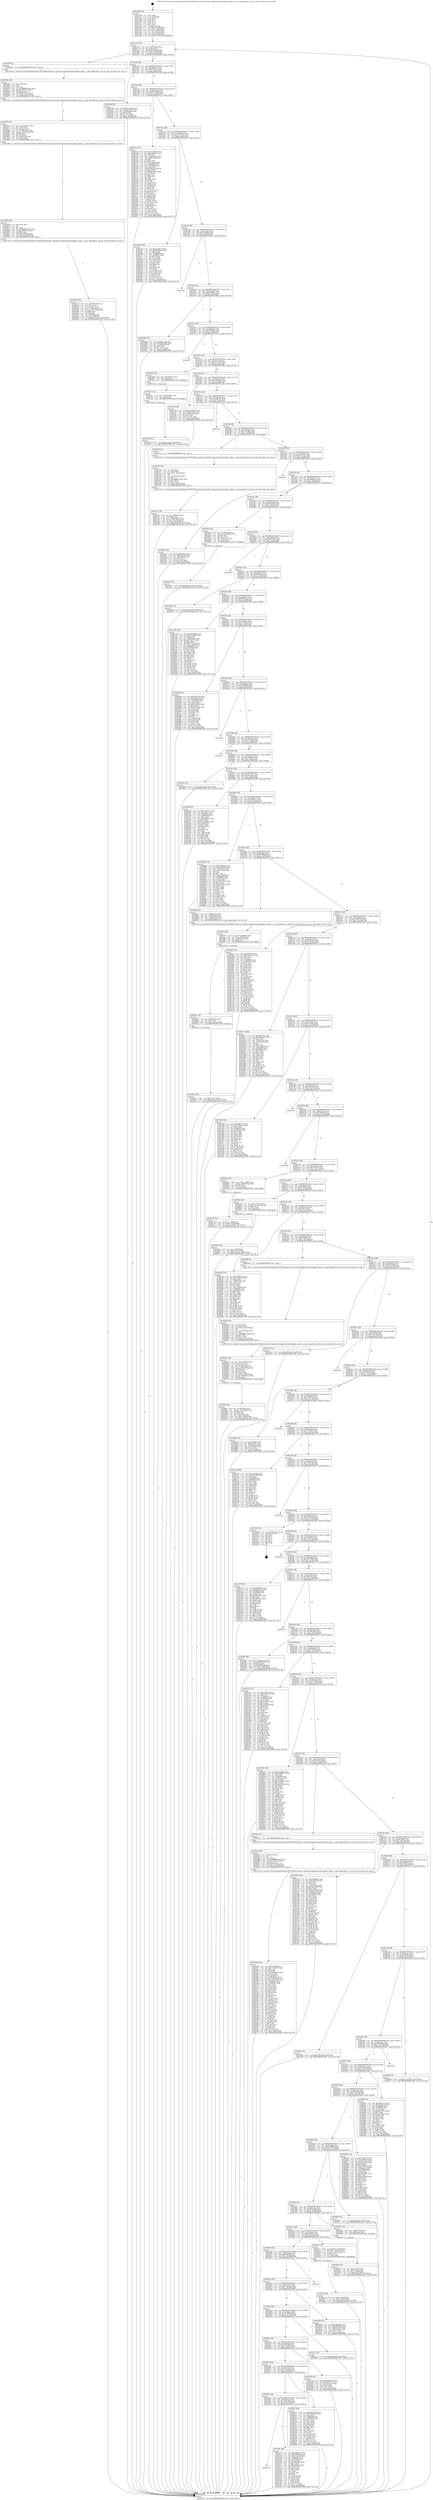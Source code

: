 digraph "0x401e40" {
  label = "0x401e40 (/mnt/c/Users/mathe/Desktop/tcc/POCII/binaries/extr_linuxdriversgpudrmamdamdgpuci_dpm.c_ci_get_dependency_volt_by_clk_Final-ollvm.out::main(0))"
  labelloc = "t"
  node[shape=record]

  Entry [label="",width=0.3,height=0.3,shape=circle,fillcolor=black,style=filled]
  "0x401e72" [label="{
     0x401e72 [32]\l
     | [instrs]\l
     &nbsp;&nbsp;0x401e72 \<+6\>: mov -0xa0(%rbp),%eax\l
     &nbsp;&nbsp;0x401e78 \<+2\>: mov %eax,%ecx\l
     &nbsp;&nbsp;0x401e7a \<+6\>: sub $0x8348a968,%ecx\l
     &nbsp;&nbsp;0x401e80 \<+6\>: mov %eax,-0xa4(%rbp)\l
     &nbsp;&nbsp;0x401e86 \<+6\>: mov %ecx,-0xa8(%rbp)\l
     &nbsp;&nbsp;0x401e8c \<+6\>: je 0000000000402949 \<main+0xb09\>\l
  }"]
  "0x402949" [label="{
     0x402949 [5]\l
     | [instrs]\l
     &nbsp;&nbsp;0x402949 \<+5\>: call 0000000000401160 \<next_i\>\l
     | [calls]\l
     &nbsp;&nbsp;0x401160 \{1\} (/mnt/c/Users/mathe/Desktop/tcc/POCII/binaries/extr_linuxdriversgpudrmamdamdgpuci_dpm.c_ci_get_dependency_volt_by_clk_Final-ollvm.out::next_i)\l
  }"]
  "0x401e92" [label="{
     0x401e92 [28]\l
     | [instrs]\l
     &nbsp;&nbsp;0x401e92 \<+5\>: jmp 0000000000401e97 \<main+0x57\>\l
     &nbsp;&nbsp;0x401e97 \<+6\>: mov -0xa4(%rbp),%eax\l
     &nbsp;&nbsp;0x401e9d \<+5\>: sub $0x87f26222,%eax\l
     &nbsp;&nbsp;0x401ea2 \<+6\>: mov %eax,-0xac(%rbp)\l
     &nbsp;&nbsp;0x401ea8 \<+6\>: je 0000000000402548 \<main+0x708\>\l
  }"]
  Exit [label="",width=0.3,height=0.3,shape=circle,fillcolor=black,style=filled,peripheries=2]
  "0x402548" [label="{
     0x402548 [30]\l
     | [instrs]\l
     &nbsp;&nbsp;0x402548 \<+5\>: mov $0x687e94d9,%eax\l
     &nbsp;&nbsp;0x40254d \<+5\>: mov $0xb4f0c242,%ecx\l
     &nbsp;&nbsp;0x402552 \<+3\>: mov -0x34(%rbp),%edx\l
     &nbsp;&nbsp;0x402555 \<+3\>: cmp $0x2,%edx\l
     &nbsp;&nbsp;0x402558 \<+3\>: cmovne %ecx,%eax\l
     &nbsp;&nbsp;0x40255b \<+6\>: mov %eax,-0xa0(%rbp)\l
     &nbsp;&nbsp;0x402561 \<+5\>: jmp 000000000040356f \<main+0x172f\>\l
  }"]
  "0x401eae" [label="{
     0x401eae [28]\l
     | [instrs]\l
     &nbsp;&nbsp;0x401eae \<+5\>: jmp 0000000000401eb3 \<main+0x73\>\l
     &nbsp;&nbsp;0x401eb3 \<+6\>: mov -0xa4(%rbp),%eax\l
     &nbsp;&nbsp;0x401eb9 \<+5\>: sub $0x99174690,%eax\l
     &nbsp;&nbsp;0x401ebe \<+6\>: mov %eax,-0xb0(%rbp)\l
     &nbsp;&nbsp;0x401ec4 \<+6\>: je 0000000000402c7f \<main+0xe3f\>\l
  }"]
  "0x40356f" [label="{
     0x40356f [5]\l
     | [instrs]\l
     &nbsp;&nbsp;0x40356f \<+5\>: jmp 0000000000401e72 \<main+0x32\>\l
  }"]
  "0x401e40" [label="{
     0x401e40 [50]\l
     | [instrs]\l
     &nbsp;&nbsp;0x401e40 \<+1\>: push %rbp\l
     &nbsp;&nbsp;0x401e41 \<+3\>: mov %rsp,%rbp\l
     &nbsp;&nbsp;0x401e44 \<+2\>: push %r15\l
     &nbsp;&nbsp;0x401e46 \<+2\>: push %r14\l
     &nbsp;&nbsp;0x401e48 \<+2\>: push %r13\l
     &nbsp;&nbsp;0x401e4a \<+2\>: push %r12\l
     &nbsp;&nbsp;0x401e4c \<+1\>: push %rbx\l
     &nbsp;&nbsp;0x401e4d \<+7\>: sub $0x1a8,%rsp\l
     &nbsp;&nbsp;0x401e54 \<+7\>: movl $0x0,-0x38(%rbp)\l
     &nbsp;&nbsp;0x401e5b \<+3\>: mov %edi,-0x3c(%rbp)\l
     &nbsp;&nbsp;0x401e5e \<+4\>: mov %rsi,-0x48(%rbp)\l
     &nbsp;&nbsp;0x401e62 \<+3\>: mov -0x3c(%rbp),%edi\l
     &nbsp;&nbsp;0x401e65 \<+3\>: mov %edi,-0x34(%rbp)\l
     &nbsp;&nbsp;0x401e68 \<+10\>: movl $0x87f26222,-0xa0(%rbp)\l
  }"]
  "0x40253e" [label="{
     0x40253e\l
  }", style=dashed]
  "0x402c7f" [label="{
     0x402c7f [173]\l
     | [instrs]\l
     &nbsp;&nbsp;0x402c7f \<+5\>: mov $0xcad198fa,%eax\l
     &nbsp;&nbsp;0x402c84 \<+5\>: mov $0xae648c0a,%ecx\l
     &nbsp;&nbsp;0x402c89 \<+2\>: mov $0x1,%dl\l
     &nbsp;&nbsp;0x402c8b \<+6\>: mov -0x94(%rbp),%esi\l
     &nbsp;&nbsp;0x402c91 \<+6\>: cmp -0x88(%rbp),%esi\l
     &nbsp;&nbsp;0x402c97 \<+4\>: setl %dil\l
     &nbsp;&nbsp;0x402c9b \<+4\>: and $0x1,%dil\l
     &nbsp;&nbsp;0x402c9f \<+4\>: mov %dil,-0x2a(%rbp)\l
     &nbsp;&nbsp;0x402ca3 \<+7\>: mov 0x406060,%esi\l
     &nbsp;&nbsp;0x402caa \<+8\>: mov 0x406064,%r8d\l
     &nbsp;&nbsp;0x402cb2 \<+3\>: mov %esi,%r9d\l
     &nbsp;&nbsp;0x402cb5 \<+7\>: add $0x59eedacf,%r9d\l
     &nbsp;&nbsp;0x402cbc \<+4\>: sub $0x1,%r9d\l
     &nbsp;&nbsp;0x402cc0 \<+7\>: sub $0x59eedacf,%r9d\l
     &nbsp;&nbsp;0x402cc7 \<+4\>: imul %r9d,%esi\l
     &nbsp;&nbsp;0x402ccb \<+3\>: and $0x1,%esi\l
     &nbsp;&nbsp;0x402cce \<+3\>: cmp $0x0,%esi\l
     &nbsp;&nbsp;0x402cd1 \<+4\>: sete %dil\l
     &nbsp;&nbsp;0x402cd5 \<+4\>: cmp $0xa,%r8d\l
     &nbsp;&nbsp;0x402cd9 \<+4\>: setl %r10b\l
     &nbsp;&nbsp;0x402cdd \<+3\>: mov %dil,%r11b\l
     &nbsp;&nbsp;0x402ce0 \<+4\>: xor $0xff,%r11b\l
     &nbsp;&nbsp;0x402ce4 \<+3\>: mov %r10b,%bl\l
     &nbsp;&nbsp;0x402ce7 \<+3\>: xor $0xff,%bl\l
     &nbsp;&nbsp;0x402cea \<+3\>: xor $0x1,%dl\l
     &nbsp;&nbsp;0x402ced \<+3\>: mov %r11b,%r14b\l
     &nbsp;&nbsp;0x402cf0 \<+4\>: and $0xff,%r14b\l
     &nbsp;&nbsp;0x402cf4 \<+3\>: and %dl,%dil\l
     &nbsp;&nbsp;0x402cf7 \<+3\>: mov %bl,%r15b\l
     &nbsp;&nbsp;0x402cfa \<+4\>: and $0xff,%r15b\l
     &nbsp;&nbsp;0x402cfe \<+3\>: and %dl,%r10b\l
     &nbsp;&nbsp;0x402d01 \<+3\>: or %dil,%r14b\l
     &nbsp;&nbsp;0x402d04 \<+3\>: or %r10b,%r15b\l
     &nbsp;&nbsp;0x402d07 \<+3\>: xor %r15b,%r14b\l
     &nbsp;&nbsp;0x402d0a \<+3\>: or %bl,%r11b\l
     &nbsp;&nbsp;0x402d0d \<+4\>: xor $0xff,%r11b\l
     &nbsp;&nbsp;0x402d11 \<+3\>: or $0x1,%dl\l
     &nbsp;&nbsp;0x402d14 \<+3\>: and %dl,%r11b\l
     &nbsp;&nbsp;0x402d17 \<+3\>: or %r11b,%r14b\l
     &nbsp;&nbsp;0x402d1a \<+4\>: test $0x1,%r14b\l
     &nbsp;&nbsp;0x402d1e \<+3\>: cmovne %ecx,%eax\l
     &nbsp;&nbsp;0x402d21 \<+6\>: mov %eax,-0xa0(%rbp)\l
     &nbsp;&nbsp;0x402d27 \<+5\>: jmp 000000000040356f \<main+0x172f\>\l
  }"]
  "0x401eca" [label="{
     0x401eca [28]\l
     | [instrs]\l
     &nbsp;&nbsp;0x401eca \<+5\>: jmp 0000000000401ecf \<main+0x8f\>\l
     &nbsp;&nbsp;0x401ecf \<+6\>: mov -0xa4(%rbp),%eax\l
     &nbsp;&nbsp;0x401ed5 \<+5\>: sub $0x9b1013dc,%eax\l
     &nbsp;&nbsp;0x401eda \<+6\>: mov %eax,-0xb4(%rbp)\l
     &nbsp;&nbsp;0x401ee0 \<+6\>: je 0000000000402ab2 \<main+0xc72\>\l
  }"]
  "0x40339c" [label="{
     0x40339c [98]\l
     | [instrs]\l
     &nbsp;&nbsp;0x40339c \<+5\>: mov $0xaa9fb1d7,%eax\l
     &nbsp;&nbsp;0x4033a1 \<+5\>: mov $0x4ef60b7a,%ecx\l
     &nbsp;&nbsp;0x4033a6 \<+7\>: movl $0x0,-0x38(%rbp)\l
     &nbsp;&nbsp;0x4033ad \<+7\>: mov 0x406060,%edx\l
     &nbsp;&nbsp;0x4033b4 \<+7\>: mov 0x406064,%esi\l
     &nbsp;&nbsp;0x4033bb \<+2\>: mov %edx,%edi\l
     &nbsp;&nbsp;0x4033bd \<+6\>: add $0xef0d5def,%edi\l
     &nbsp;&nbsp;0x4033c3 \<+3\>: sub $0x1,%edi\l
     &nbsp;&nbsp;0x4033c6 \<+6\>: sub $0xef0d5def,%edi\l
     &nbsp;&nbsp;0x4033cc \<+3\>: imul %edi,%edx\l
     &nbsp;&nbsp;0x4033cf \<+3\>: and $0x1,%edx\l
     &nbsp;&nbsp;0x4033d2 \<+3\>: cmp $0x0,%edx\l
     &nbsp;&nbsp;0x4033d5 \<+4\>: sete %r8b\l
     &nbsp;&nbsp;0x4033d9 \<+3\>: cmp $0xa,%esi\l
     &nbsp;&nbsp;0x4033dc \<+4\>: setl %r9b\l
     &nbsp;&nbsp;0x4033e0 \<+3\>: mov %r8b,%r10b\l
     &nbsp;&nbsp;0x4033e3 \<+3\>: and %r9b,%r10b\l
     &nbsp;&nbsp;0x4033e6 \<+3\>: xor %r9b,%r8b\l
     &nbsp;&nbsp;0x4033e9 \<+3\>: or %r8b,%r10b\l
     &nbsp;&nbsp;0x4033ec \<+4\>: test $0x1,%r10b\l
     &nbsp;&nbsp;0x4033f0 \<+3\>: cmovne %ecx,%eax\l
     &nbsp;&nbsp;0x4033f3 \<+6\>: mov %eax,-0xa0(%rbp)\l
     &nbsp;&nbsp;0x4033f9 \<+5\>: jmp 000000000040356f \<main+0x172f\>\l
  }"]
  "0x402ab2" [label="{
     0x402ab2 [86]\l
     | [instrs]\l
     &nbsp;&nbsp;0x402ab2 \<+5\>: mov $0x1ee48c73,%eax\l
     &nbsp;&nbsp;0x402ab7 \<+5\>: mov $0x66d56089,%ecx\l
     &nbsp;&nbsp;0x402abc \<+2\>: xor %edx,%edx\l
     &nbsp;&nbsp;0x402abe \<+7\>: mov 0x406060,%esi\l
     &nbsp;&nbsp;0x402ac5 \<+7\>: mov 0x406064,%edi\l
     &nbsp;&nbsp;0x402acc \<+3\>: sub $0x1,%edx\l
     &nbsp;&nbsp;0x402acf \<+3\>: mov %esi,%r8d\l
     &nbsp;&nbsp;0x402ad2 \<+3\>: add %edx,%r8d\l
     &nbsp;&nbsp;0x402ad5 \<+4\>: imul %r8d,%esi\l
     &nbsp;&nbsp;0x402ad9 \<+3\>: and $0x1,%esi\l
     &nbsp;&nbsp;0x402adc \<+3\>: cmp $0x0,%esi\l
     &nbsp;&nbsp;0x402adf \<+4\>: sete %r9b\l
     &nbsp;&nbsp;0x402ae3 \<+3\>: cmp $0xa,%edi\l
     &nbsp;&nbsp;0x402ae6 \<+4\>: setl %r10b\l
     &nbsp;&nbsp;0x402aea \<+3\>: mov %r9b,%r11b\l
     &nbsp;&nbsp;0x402aed \<+3\>: and %r10b,%r11b\l
     &nbsp;&nbsp;0x402af0 \<+3\>: xor %r10b,%r9b\l
     &nbsp;&nbsp;0x402af3 \<+3\>: or %r9b,%r11b\l
     &nbsp;&nbsp;0x402af6 \<+4\>: test $0x1,%r11b\l
     &nbsp;&nbsp;0x402afa \<+3\>: cmovne %ecx,%eax\l
     &nbsp;&nbsp;0x402afd \<+6\>: mov %eax,-0xa0(%rbp)\l
     &nbsp;&nbsp;0x402b03 \<+5\>: jmp 000000000040356f \<main+0x172f\>\l
  }"]
  "0x401ee6" [label="{
     0x401ee6 [28]\l
     | [instrs]\l
     &nbsp;&nbsp;0x401ee6 \<+5\>: jmp 0000000000401eeb \<main+0xab\>\l
     &nbsp;&nbsp;0x401eeb \<+6\>: mov -0xa4(%rbp),%eax\l
     &nbsp;&nbsp;0x401ef1 \<+5\>: sub $0x9ca284e6,%eax\l
     &nbsp;&nbsp;0x401ef6 \<+6\>: mov %eax,-0xb8(%rbp)\l
     &nbsp;&nbsp;0x401efc \<+6\>: je 0000000000403422 \<main+0x15e2\>\l
  }"]
  "0x403226" [label="{
     0x403226 [15]\l
     | [instrs]\l
     &nbsp;&nbsp;0x403226 \<+10\>: movl $0xedcc4ade,-0xa0(%rbp)\l
     &nbsp;&nbsp;0x403230 \<+5\>: jmp 000000000040356f \<main+0x172f\>\l
  }"]
  "0x403422" [label="{
     0x403422\l
  }", style=dashed]
  "0x401f02" [label="{
     0x401f02 [28]\l
     | [instrs]\l
     &nbsp;&nbsp;0x401f02 \<+5\>: jmp 0000000000401f07 \<main+0xc7\>\l
     &nbsp;&nbsp;0x401f07 \<+6\>: mov -0xa4(%rbp),%eax\l
     &nbsp;&nbsp;0x401f0d \<+5\>: sub $0x9ce66b91,%eax\l
     &nbsp;&nbsp;0x401f12 \<+6\>: mov %eax,-0xbc(%rbp)\l
     &nbsp;&nbsp;0x401f18 \<+6\>: je 0000000000403084 \<main+0x1244\>\l
  }"]
  "0x403217" [label="{
     0x403217 [15]\l
     | [instrs]\l
     &nbsp;&nbsp;0x403217 \<+7\>: mov -0x90(%rbp),%rax\l
     &nbsp;&nbsp;0x40321e \<+3\>: mov %rax,%rdi\l
     &nbsp;&nbsp;0x403221 \<+5\>: call 0000000000401030 \<free@plt\>\l
     | [calls]\l
     &nbsp;&nbsp;0x401030 \{1\} (unknown)\l
  }"]
  "0x403084" [label="{
     0x403084 [30]\l
     | [instrs]\l
     &nbsp;&nbsp;0x403084 \<+5\>: mov $0xa83ac145,%eax\l
     &nbsp;&nbsp;0x403089 \<+5\>: mov $0xb00dcd06,%ecx\l
     &nbsp;&nbsp;0x40308e \<+3\>: mov -0x29(%rbp),%dl\l
     &nbsp;&nbsp;0x403091 \<+3\>: test $0x1,%dl\l
     &nbsp;&nbsp;0x403094 \<+3\>: cmovne %ecx,%eax\l
     &nbsp;&nbsp;0x403097 \<+6\>: mov %eax,-0xa0(%rbp)\l
     &nbsp;&nbsp;0x40309d \<+5\>: jmp 000000000040356f \<main+0x172f\>\l
  }"]
  "0x401f1e" [label="{
     0x401f1e [28]\l
     | [instrs]\l
     &nbsp;&nbsp;0x401f1e \<+5\>: jmp 0000000000401f23 \<main+0xe3\>\l
     &nbsp;&nbsp;0x401f23 \<+6\>: mov -0xa4(%rbp),%eax\l
     &nbsp;&nbsp;0x401f29 \<+5\>: sub $0xa45bf45d,%eax\l
     &nbsp;&nbsp;0x401f2e \<+6\>: mov %eax,-0xc0(%rbp)\l
     &nbsp;&nbsp;0x401f34 \<+6\>: je 0000000000403337 \<main+0x14f7\>\l
  }"]
  "0x4030c0" [label="{
     0x4030c0 [15]\l
     | [instrs]\l
     &nbsp;&nbsp;0x4030c0 \<+10\>: movl $0xe9d5d730,-0xa0(%rbp)\l
     &nbsp;&nbsp;0x4030ca \<+5\>: jmp 000000000040356f \<main+0x172f\>\l
  }"]
  "0x403337" [label="{
     0x403337\l
  }", style=dashed]
  "0x401f3a" [label="{
     0x401f3a [28]\l
     | [instrs]\l
     &nbsp;&nbsp;0x401f3a \<+5\>: jmp 0000000000401f3f \<main+0xff\>\l
     &nbsp;&nbsp;0x401f3f \<+6\>: mov -0xa4(%rbp),%eax\l
     &nbsp;&nbsp;0x401f45 \<+5\>: sub $0xa83ac145,%eax\l
     &nbsp;&nbsp;0x401f4a \<+6\>: mov %eax,-0xc4(%rbp)\l
     &nbsp;&nbsp;0x401f50 \<+6\>: je 000000000040320b \<main+0x13cb\>\l
  }"]
  "0x402fa3" [label="{
     0x402fa3 [25]\l
     | [instrs]\l
     &nbsp;&nbsp;0x402fa3 \<+10\>: movl $0x0,-0x9c(%rbp)\l
     &nbsp;&nbsp;0x402fad \<+10\>: movl $0x5d1b3ac9,-0xa0(%rbp)\l
     &nbsp;&nbsp;0x402fb7 \<+5\>: jmp 000000000040356f \<main+0x172f\>\l
  }"]
  "0x40320b" [label="{
     0x40320b [12]\l
     | [instrs]\l
     &nbsp;&nbsp;0x40320b \<+4\>: mov -0x78(%rbp),%rax\l
     &nbsp;&nbsp;0x40320f \<+3\>: mov %rax,%rdi\l
     &nbsp;&nbsp;0x403212 \<+5\>: call 0000000000401030 \<free@plt\>\l
     | [calls]\l
     &nbsp;&nbsp;0x401030 \{1\} (unknown)\l
  }"]
  "0x401f56" [label="{
     0x401f56 [28]\l
     | [instrs]\l
     &nbsp;&nbsp;0x401f56 \<+5\>: jmp 0000000000401f5b \<main+0x11b\>\l
     &nbsp;&nbsp;0x401f5b \<+6\>: mov -0xa4(%rbp),%eax\l
     &nbsp;&nbsp;0x401f61 \<+5\>: sub $0xaa8852b9,%eax\l
     &nbsp;&nbsp;0x401f66 \<+6\>: mov %eax,-0xc8(%rbp)\l
     &nbsp;&nbsp;0x401f6c \<+6\>: je 0000000000402702 \<main+0x8c2\>\l
  }"]
  "0x402f91" [label="{
     0x402f91 [18]\l
     | [instrs]\l
     &nbsp;&nbsp;0x402f91 \<+4\>: mov -0x68(%rbp),%rcx\l
     &nbsp;&nbsp;0x402f95 \<+3\>: mov %rcx,%rdi\l
     &nbsp;&nbsp;0x402f98 \<+6\>: mov %eax,-0x1bc(%rbp)\l
     &nbsp;&nbsp;0x402f9e \<+5\>: call 0000000000401030 \<free@plt\>\l
     | [calls]\l
     &nbsp;&nbsp;0x401030 \{1\} (unknown)\l
  }"]
  "0x402702" [label="{
     0x402702 [30]\l
     | [instrs]\l
     &nbsp;&nbsp;0x402702 \<+5\>: mov $0xffc18b2a,%eax\l
     &nbsp;&nbsp;0x402707 \<+5\>: mov $0xac4706bc,%ecx\l
     &nbsp;&nbsp;0x40270c \<+3\>: mov -0x2b(%rbp),%dl\l
     &nbsp;&nbsp;0x40270f \<+3\>: test $0x1,%dl\l
     &nbsp;&nbsp;0x402712 \<+3\>: cmovne %ecx,%eax\l
     &nbsp;&nbsp;0x402715 \<+6\>: mov %eax,-0xa0(%rbp)\l
     &nbsp;&nbsp;0x40271b \<+5\>: jmp 000000000040356f \<main+0x172f\>\l
  }"]
  "0x401f72" [label="{
     0x401f72 [28]\l
     | [instrs]\l
     &nbsp;&nbsp;0x401f72 \<+5\>: jmp 0000000000401f77 \<main+0x137\>\l
     &nbsp;&nbsp;0x401f77 \<+6\>: mov -0xa4(%rbp),%eax\l
     &nbsp;&nbsp;0x401f7d \<+5\>: sub $0xaa9fb1d7,%eax\l
     &nbsp;&nbsp;0x401f82 \<+6\>: mov %eax,-0xcc(%rbp)\l
     &nbsp;&nbsp;0x401f88 \<+6\>: je 000000000040355e \<main+0x171e\>\l
  }"]
  "0x402f74" [label="{
     0x402f74 [29]\l
     | [instrs]\l
     &nbsp;&nbsp;0x402f74 \<+10\>: movabs $0x4040b6,%rdi\l
     &nbsp;&nbsp;0x402f7e \<+6\>: mov %eax,-0x98(%rbp)\l
     &nbsp;&nbsp;0x402f84 \<+6\>: mov -0x98(%rbp),%esi\l
     &nbsp;&nbsp;0x402f8a \<+2\>: mov $0x0,%al\l
     &nbsp;&nbsp;0x402f8c \<+5\>: call 0000000000401040 \<printf@plt\>\l
     | [calls]\l
     &nbsp;&nbsp;0x401040 \{1\} (unknown)\l
  }"]
  "0x40355e" [label="{
     0x40355e\l
  }", style=dashed]
  "0x401f8e" [label="{
     0x401f8e [28]\l
     | [instrs]\l
     &nbsp;&nbsp;0x401f8e \<+5\>: jmp 0000000000401f93 \<main+0x153\>\l
     &nbsp;&nbsp;0x401f93 \<+6\>: mov -0xa4(%rbp),%eax\l
     &nbsp;&nbsp;0x401f99 \<+5\>: sub $0xac4706bc,%eax\l
     &nbsp;&nbsp;0x401f9e \<+6\>: mov %eax,-0xd0(%rbp)\l
     &nbsp;&nbsp;0x401fa4 \<+6\>: je 0000000000402720 \<main+0x8e0\>\l
  }"]
  "0x402dd2" [label="{
     0x402dd2 [168]\l
     | [instrs]\l
     &nbsp;&nbsp;0x402dd2 \<+5\>: mov $0x63e9750,%ecx\l
     &nbsp;&nbsp;0x402dd7 \<+5\>: mov $0x71060038,%edx\l
     &nbsp;&nbsp;0x402ddc \<+3\>: mov $0x1,%sil\l
     &nbsp;&nbsp;0x402ddf \<+2\>: xor %edi,%edi\l
     &nbsp;&nbsp;0x402de1 \<+7\>: mov -0x1b8(%rbp),%r8d\l
     &nbsp;&nbsp;0x402de8 \<+4\>: imul %eax,%r8d\l
     &nbsp;&nbsp;0x402dec \<+3\>: movslq %r8d,%r9\l
     &nbsp;&nbsp;0x402def \<+7\>: mov -0x90(%rbp),%r10\l
     &nbsp;&nbsp;0x402df6 \<+7\>: movslq -0x94(%rbp),%r11\l
     &nbsp;&nbsp;0x402dfd \<+4\>: mov %r9,(%r10,%r11,8)\l
     &nbsp;&nbsp;0x402e01 \<+7\>: mov 0x406060,%eax\l
     &nbsp;&nbsp;0x402e08 \<+8\>: mov 0x406064,%r8d\l
     &nbsp;&nbsp;0x402e10 \<+3\>: sub $0x1,%edi\l
     &nbsp;&nbsp;0x402e13 \<+2\>: mov %eax,%ebx\l
     &nbsp;&nbsp;0x402e15 \<+2\>: add %edi,%ebx\l
     &nbsp;&nbsp;0x402e17 \<+3\>: imul %ebx,%eax\l
     &nbsp;&nbsp;0x402e1a \<+3\>: and $0x1,%eax\l
     &nbsp;&nbsp;0x402e1d \<+3\>: cmp $0x0,%eax\l
     &nbsp;&nbsp;0x402e20 \<+4\>: sete %r14b\l
     &nbsp;&nbsp;0x402e24 \<+4\>: cmp $0xa,%r8d\l
     &nbsp;&nbsp;0x402e28 \<+4\>: setl %r15b\l
     &nbsp;&nbsp;0x402e2c \<+3\>: mov %r14b,%r12b\l
     &nbsp;&nbsp;0x402e2f \<+4\>: xor $0xff,%r12b\l
     &nbsp;&nbsp;0x402e33 \<+3\>: mov %r15b,%r13b\l
     &nbsp;&nbsp;0x402e36 \<+4\>: xor $0xff,%r13b\l
     &nbsp;&nbsp;0x402e3a \<+4\>: xor $0x1,%sil\l
     &nbsp;&nbsp;0x402e3e \<+3\>: mov %r12b,%al\l
     &nbsp;&nbsp;0x402e41 \<+2\>: and $0xff,%al\l
     &nbsp;&nbsp;0x402e43 \<+3\>: and %sil,%r14b\l
     &nbsp;&nbsp;0x402e46 \<+3\>: mov %r13b,%dil\l
     &nbsp;&nbsp;0x402e49 \<+4\>: and $0xff,%dil\l
     &nbsp;&nbsp;0x402e4d \<+3\>: and %sil,%r15b\l
     &nbsp;&nbsp;0x402e50 \<+3\>: or %r14b,%al\l
     &nbsp;&nbsp;0x402e53 \<+3\>: or %r15b,%dil\l
     &nbsp;&nbsp;0x402e56 \<+3\>: xor %dil,%al\l
     &nbsp;&nbsp;0x402e59 \<+3\>: or %r13b,%r12b\l
     &nbsp;&nbsp;0x402e5c \<+4\>: xor $0xff,%r12b\l
     &nbsp;&nbsp;0x402e60 \<+4\>: or $0x1,%sil\l
     &nbsp;&nbsp;0x402e64 \<+3\>: and %sil,%r12b\l
     &nbsp;&nbsp;0x402e67 \<+3\>: or %r12b,%al\l
     &nbsp;&nbsp;0x402e6a \<+2\>: test $0x1,%al\l
     &nbsp;&nbsp;0x402e6c \<+3\>: cmovne %edx,%ecx\l
     &nbsp;&nbsp;0x402e6f \<+6\>: mov %ecx,-0xa0(%rbp)\l
     &nbsp;&nbsp;0x402e75 \<+5\>: jmp 000000000040356f \<main+0x172f\>\l
  }"]
  "0x402720" [label="{
     0x402720 [5]\l
     | [instrs]\l
     &nbsp;&nbsp;0x402720 \<+5\>: call 0000000000401160 \<next_i\>\l
     | [calls]\l
     &nbsp;&nbsp;0x401160 \{1\} (/mnt/c/Users/mathe/Desktop/tcc/POCII/binaries/extr_linuxdriversgpudrmamdamdgpuci_dpm.c_ci_get_dependency_volt_by_clk_Final-ollvm.out::next_i)\l
  }"]
  "0x401faa" [label="{
     0x401faa [28]\l
     | [instrs]\l
     &nbsp;&nbsp;0x401faa \<+5\>: jmp 0000000000401faf \<main+0x16f\>\l
     &nbsp;&nbsp;0x401faf \<+6\>: mov -0xa4(%rbp),%eax\l
     &nbsp;&nbsp;0x401fb5 \<+5\>: sub $0xacac7c15,%eax\l
     &nbsp;&nbsp;0x401fba \<+6\>: mov %eax,-0xd4(%rbp)\l
     &nbsp;&nbsp;0x401fc0 \<+6\>: je 000000000040329f \<main+0x145f\>\l
  }"]
  "0x402daa" [label="{
     0x402daa [40]\l
     | [instrs]\l
     &nbsp;&nbsp;0x402daa \<+5\>: mov $0x2,%ecx\l
     &nbsp;&nbsp;0x402daf \<+1\>: cltd\l
     &nbsp;&nbsp;0x402db0 \<+2\>: idiv %ecx\l
     &nbsp;&nbsp;0x402db2 \<+6\>: imul $0xfffffffe,%edx,%ecx\l
     &nbsp;&nbsp;0x402db8 \<+6\>: sub $0x571051dd,%ecx\l
     &nbsp;&nbsp;0x402dbe \<+3\>: add $0x1,%ecx\l
     &nbsp;&nbsp;0x402dc1 \<+6\>: add $0x571051dd,%ecx\l
     &nbsp;&nbsp;0x402dc7 \<+6\>: mov %ecx,-0x1b8(%rbp)\l
     &nbsp;&nbsp;0x402dcd \<+5\>: call 0000000000401160 \<next_i\>\l
     | [calls]\l
     &nbsp;&nbsp;0x401160 \{1\} (/mnt/c/Users/mathe/Desktop/tcc/POCII/binaries/extr_linuxdriversgpudrmamdamdgpuci_dpm.c_ci_get_dependency_volt_by_clk_Final-ollvm.out::next_i)\l
  }"]
  "0x40329f" [label="{
     0x40329f\l
  }", style=dashed]
  "0x401fc6" [label="{
     0x401fc6 [28]\l
     | [instrs]\l
     &nbsp;&nbsp;0x401fc6 \<+5\>: jmp 0000000000401fcb \<main+0x18b\>\l
     &nbsp;&nbsp;0x401fcb \<+6\>: mov -0xa4(%rbp),%eax\l
     &nbsp;&nbsp;0x401fd1 \<+5\>: sub $0xae648c0a,%eax\l
     &nbsp;&nbsp;0x401fd6 \<+6\>: mov %eax,-0xd8(%rbp)\l
     &nbsp;&nbsp;0x401fdc \<+6\>: je 0000000000402d2c \<main+0xeec\>\l
  }"]
  "0x402c09" [label="{
     0x402c09 [32]\l
     | [instrs]\l
     &nbsp;&nbsp;0x402c09 \<+7\>: mov %rax,-0x90(%rbp)\l
     &nbsp;&nbsp;0x402c10 \<+10\>: movl $0x0,-0x94(%rbp)\l
     &nbsp;&nbsp;0x402c1a \<+10\>: movl $0x11e978b7,-0xa0(%rbp)\l
     &nbsp;&nbsp;0x402c24 \<+5\>: jmp 000000000040356f \<main+0x172f\>\l
  }"]
  "0x402d2c" [label="{
     0x402d2c [30]\l
     | [instrs]\l
     &nbsp;&nbsp;0x402d2c \<+5\>: mov $0xdf674bab,%eax\l
     &nbsp;&nbsp;0x402d31 \<+5\>: mov $0xbc3fe94e,%ecx\l
     &nbsp;&nbsp;0x402d36 \<+3\>: mov -0x2a(%rbp),%dl\l
     &nbsp;&nbsp;0x402d39 \<+3\>: test $0x1,%dl\l
     &nbsp;&nbsp;0x402d3c \<+3\>: cmovne %ecx,%eax\l
     &nbsp;&nbsp;0x402d3f \<+6\>: mov %eax,-0xa0(%rbp)\l
     &nbsp;&nbsp;0x402d45 \<+5\>: jmp 000000000040356f \<main+0x172f\>\l
  }"]
  "0x401fe2" [label="{
     0x401fe2 [28]\l
     | [instrs]\l
     &nbsp;&nbsp;0x401fe2 \<+5\>: jmp 0000000000401fe7 \<main+0x1a7\>\l
     &nbsp;&nbsp;0x401fe7 \<+6\>: mov -0xa4(%rbp),%eax\l
     &nbsp;&nbsp;0x401fed \<+5\>: sub $0xb00dcd06,%eax\l
     &nbsp;&nbsp;0x401ff2 \<+6\>: mov %eax,-0xdc(%rbp)\l
     &nbsp;&nbsp;0x401ff8 \<+6\>: je 00000000004030a2 \<main+0x1262\>\l
  }"]
  "0x402522" [label="{
     0x402522 [28]\l
     | [instrs]\l
     &nbsp;&nbsp;0x402522 \<+5\>: jmp 0000000000402527 \<main+0x6e7\>\l
     &nbsp;&nbsp;0x402527 \<+6\>: mov -0xa4(%rbp),%eax\l
     &nbsp;&nbsp;0x40252d \<+5\>: sub $0x7a68ca63,%eax\l
     &nbsp;&nbsp;0x402532 \<+6\>: mov %eax,-0x19c(%rbp)\l
     &nbsp;&nbsp;0x402538 \<+6\>: je 000000000040339c \<main+0x155c\>\l
  }"]
  "0x4030a2" [label="{
     0x4030a2 [30]\l
     | [instrs]\l
     &nbsp;&nbsp;0x4030a2 \<+4\>: mov -0x78(%rbp),%rax\l
     &nbsp;&nbsp;0x4030a6 \<+7\>: movslq -0x9c(%rbp),%rcx\l
     &nbsp;&nbsp;0x4030ad \<+4\>: shl $0x4,%rcx\l
     &nbsp;&nbsp;0x4030b1 \<+3\>: add %rcx,%rax\l
     &nbsp;&nbsp;0x4030b4 \<+4\>: mov 0x8(%rax),%rax\l
     &nbsp;&nbsp;0x4030b8 \<+3\>: mov %rax,%rdi\l
     &nbsp;&nbsp;0x4030bb \<+5\>: call 0000000000401030 \<free@plt\>\l
     | [calls]\l
     &nbsp;&nbsp;0x401030 \{1\} (unknown)\l
  }"]
  "0x401ffe" [label="{
     0x401ffe [28]\l
     | [instrs]\l
     &nbsp;&nbsp;0x401ffe \<+5\>: jmp 0000000000402003 \<main+0x1c3\>\l
     &nbsp;&nbsp;0x402003 \<+6\>: mov -0xa4(%rbp),%eax\l
     &nbsp;&nbsp;0x402009 \<+5\>: sub $0xb4f0c242,%eax\l
     &nbsp;&nbsp;0x40200e \<+6\>: mov %eax,-0xe0(%rbp)\l
     &nbsp;&nbsp;0x402014 \<+6\>: je 0000000000402566 \<main+0x726\>\l
  }"]
  "0x402b17" [label="{
     0x402b17 [86]\l
     | [instrs]\l
     &nbsp;&nbsp;0x402b17 \<+5\>: mov $0x145d7c28,%eax\l
     &nbsp;&nbsp;0x402b1c \<+5\>: mov $0x629e0a56,%ecx\l
     &nbsp;&nbsp;0x402b21 \<+2\>: xor %edx,%edx\l
     &nbsp;&nbsp;0x402b23 \<+7\>: mov 0x406060,%esi\l
     &nbsp;&nbsp;0x402b2a \<+7\>: mov 0x406064,%edi\l
     &nbsp;&nbsp;0x402b31 \<+3\>: sub $0x1,%edx\l
     &nbsp;&nbsp;0x402b34 \<+3\>: mov %esi,%r8d\l
     &nbsp;&nbsp;0x402b37 \<+3\>: add %edx,%r8d\l
     &nbsp;&nbsp;0x402b3a \<+4\>: imul %r8d,%esi\l
     &nbsp;&nbsp;0x402b3e \<+3\>: and $0x1,%esi\l
     &nbsp;&nbsp;0x402b41 \<+3\>: cmp $0x0,%esi\l
     &nbsp;&nbsp;0x402b44 \<+4\>: sete %r9b\l
     &nbsp;&nbsp;0x402b48 \<+3\>: cmp $0xa,%edi\l
     &nbsp;&nbsp;0x402b4b \<+4\>: setl %r10b\l
     &nbsp;&nbsp;0x402b4f \<+3\>: mov %r9b,%r11b\l
     &nbsp;&nbsp;0x402b52 \<+3\>: and %r10b,%r11b\l
     &nbsp;&nbsp;0x402b55 \<+3\>: xor %r10b,%r9b\l
     &nbsp;&nbsp;0x402b58 \<+3\>: or %r9b,%r11b\l
     &nbsp;&nbsp;0x402b5b \<+4\>: test $0x1,%r11b\l
     &nbsp;&nbsp;0x402b5f \<+3\>: cmovne %ecx,%eax\l
     &nbsp;&nbsp;0x402b62 \<+6\>: mov %eax,-0xa0(%rbp)\l
     &nbsp;&nbsp;0x402b68 \<+5\>: jmp 000000000040356f \<main+0x172f\>\l
  }"]
  "0x402566" [label="{
     0x402566\l
  }", style=dashed]
  "0x40201a" [label="{
     0x40201a [28]\l
     | [instrs]\l
     &nbsp;&nbsp;0x40201a \<+5\>: jmp 000000000040201f \<main+0x1df\>\l
     &nbsp;&nbsp;0x40201f \<+6\>: mov -0xa4(%rbp),%eax\l
     &nbsp;&nbsp;0x402025 \<+5\>: sub $0xb7ff5dee,%eax\l
     &nbsp;&nbsp;0x40202a \<+6\>: mov %eax,-0xe4(%rbp)\l
     &nbsp;&nbsp;0x402030 \<+6\>: je 0000000000402bdd \<main+0xd9d\>\l
  }"]
  "0x4029c5" [label="{
     0x4029c5 [50]\l
     | [instrs]\l
     &nbsp;&nbsp;0x4029c5 \<+6\>: mov -0x1b4(%rbp),%ecx\l
     &nbsp;&nbsp;0x4029cb \<+3\>: imul %eax,%ecx\l
     &nbsp;&nbsp;0x4029ce \<+3\>: movslq %ecx,%rsi\l
     &nbsp;&nbsp;0x4029d1 \<+4\>: mov -0x78(%rbp),%rdi\l
     &nbsp;&nbsp;0x4029d5 \<+4\>: movslq -0x7c(%rbp),%r8\l
     &nbsp;&nbsp;0x4029d9 \<+4\>: shl $0x4,%r8\l
     &nbsp;&nbsp;0x4029dd \<+3\>: add %r8,%rdi\l
     &nbsp;&nbsp;0x4029e0 \<+4\>: mov 0x8(%rdi),%rdi\l
     &nbsp;&nbsp;0x4029e4 \<+4\>: mov %rsi,0x8(%rdi)\l
     &nbsp;&nbsp;0x4029e8 \<+10\>: movl $0x339136cf,-0xa0(%rbp)\l
     &nbsp;&nbsp;0x4029f2 \<+5\>: jmp 000000000040356f \<main+0x172f\>\l
  }"]
  "0x402bdd" [label="{
     0x402bdd [15]\l
     | [instrs]\l
     &nbsp;&nbsp;0x402bdd \<+10\>: movl $0x7765c50,-0xa0(%rbp)\l
     &nbsp;&nbsp;0x402be7 \<+5\>: jmp 000000000040356f \<main+0x172f\>\l
  }"]
  "0x402036" [label="{
     0x402036 [28]\l
     | [instrs]\l
     &nbsp;&nbsp;0x402036 \<+5\>: jmp 000000000040203b \<main+0x1fb\>\l
     &nbsp;&nbsp;0x40203b \<+6\>: mov -0xa4(%rbp),%eax\l
     &nbsp;&nbsp;0x402041 \<+5\>: sub $0xb89ec21a,%eax\l
     &nbsp;&nbsp;0x402046 \<+6\>: mov %eax,-0xe8(%rbp)\l
     &nbsp;&nbsp;0x40204c \<+6\>: je 00000000004027d0 \<main+0x990\>\l
  }"]
  "0x40299d" [label="{
     0x40299d [40]\l
     | [instrs]\l
     &nbsp;&nbsp;0x40299d \<+5\>: mov $0x2,%ecx\l
     &nbsp;&nbsp;0x4029a2 \<+1\>: cltd\l
     &nbsp;&nbsp;0x4029a3 \<+2\>: idiv %ecx\l
     &nbsp;&nbsp;0x4029a5 \<+6\>: imul $0xfffffffe,%edx,%ecx\l
     &nbsp;&nbsp;0x4029ab \<+6\>: sub $0x4930ec4f,%ecx\l
     &nbsp;&nbsp;0x4029b1 \<+3\>: add $0x1,%ecx\l
     &nbsp;&nbsp;0x4029b4 \<+6\>: add $0x4930ec4f,%ecx\l
     &nbsp;&nbsp;0x4029ba \<+6\>: mov %ecx,-0x1b4(%rbp)\l
     &nbsp;&nbsp;0x4029c0 \<+5\>: call 0000000000401160 \<next_i\>\l
     | [calls]\l
     &nbsp;&nbsp;0x401160 \{1\} (/mnt/c/Users/mathe/Desktop/tcc/POCII/binaries/extr_linuxdriversgpudrmamdamdgpuci_dpm.c_ci_get_dependency_volt_by_clk_Final-ollvm.out::next_i)\l
  }"]
  "0x4027d0" [label="{
     0x4027d0 [107]\l
     | [instrs]\l
     &nbsp;&nbsp;0x4027d0 \<+5\>: mov $0x6fc00d25,%eax\l
     &nbsp;&nbsp;0x4027d5 \<+5\>: mov $0xcce06f25,%ecx\l
     &nbsp;&nbsp;0x4027da \<+2\>: xor %edx,%edx\l
     &nbsp;&nbsp;0x4027dc \<+3\>: mov -0x6c(%rbp),%esi\l
     &nbsp;&nbsp;0x4027df \<+6\>: sub $0x57fd7f3e,%esi\l
     &nbsp;&nbsp;0x4027e5 \<+3\>: add $0x1,%esi\l
     &nbsp;&nbsp;0x4027e8 \<+6\>: add $0x57fd7f3e,%esi\l
     &nbsp;&nbsp;0x4027ee \<+3\>: mov %esi,-0x6c(%rbp)\l
     &nbsp;&nbsp;0x4027f1 \<+7\>: mov 0x406060,%esi\l
     &nbsp;&nbsp;0x4027f8 \<+7\>: mov 0x406064,%edi\l
     &nbsp;&nbsp;0x4027ff \<+3\>: sub $0x1,%edx\l
     &nbsp;&nbsp;0x402802 \<+3\>: mov %esi,%r8d\l
     &nbsp;&nbsp;0x402805 \<+3\>: add %edx,%r8d\l
     &nbsp;&nbsp;0x402808 \<+4\>: imul %r8d,%esi\l
     &nbsp;&nbsp;0x40280c \<+3\>: and $0x1,%esi\l
     &nbsp;&nbsp;0x40280f \<+3\>: cmp $0x0,%esi\l
     &nbsp;&nbsp;0x402812 \<+4\>: sete %r9b\l
     &nbsp;&nbsp;0x402816 \<+3\>: cmp $0xa,%edi\l
     &nbsp;&nbsp;0x402819 \<+4\>: setl %r10b\l
     &nbsp;&nbsp;0x40281d \<+3\>: mov %r9b,%r11b\l
     &nbsp;&nbsp;0x402820 \<+3\>: and %r10b,%r11b\l
     &nbsp;&nbsp;0x402823 \<+3\>: xor %r10b,%r9b\l
     &nbsp;&nbsp;0x402826 \<+3\>: or %r9b,%r11b\l
     &nbsp;&nbsp;0x402829 \<+4\>: test $0x1,%r11b\l
     &nbsp;&nbsp;0x40282d \<+3\>: cmovne %ecx,%eax\l
     &nbsp;&nbsp;0x402830 \<+6\>: mov %eax,-0xa0(%rbp)\l
     &nbsp;&nbsp;0x402836 \<+5\>: jmp 000000000040356f \<main+0x172f\>\l
  }"]
  "0x402052" [label="{
     0x402052 [28]\l
     | [instrs]\l
     &nbsp;&nbsp;0x402052 \<+5\>: jmp 0000000000402057 \<main+0x217\>\l
     &nbsp;&nbsp;0x402057 \<+6\>: mov -0xa4(%rbp),%eax\l
     &nbsp;&nbsp;0x40205d \<+5\>: sub $0xbc3fe94e,%eax\l
     &nbsp;&nbsp;0x402062 \<+6\>: mov %eax,-0xec(%rbp)\l
     &nbsp;&nbsp;0x402068 \<+6\>: je 0000000000402d4a \<main+0xf0a\>\l
  }"]
  "0x402976" [label="{
     0x402976 [39]\l
     | [instrs]\l
     &nbsp;&nbsp;0x402976 \<+6\>: mov -0x1b0(%rbp),%ecx\l
     &nbsp;&nbsp;0x40297c \<+3\>: imul %eax,%ecx\l
     &nbsp;&nbsp;0x40297f \<+3\>: movslq %ecx,%rsi\l
     &nbsp;&nbsp;0x402982 \<+4\>: mov -0x78(%rbp),%rdi\l
     &nbsp;&nbsp;0x402986 \<+4\>: movslq -0x7c(%rbp),%r8\l
     &nbsp;&nbsp;0x40298a \<+4\>: shl $0x4,%r8\l
     &nbsp;&nbsp;0x40298e \<+3\>: add %r8,%rdi\l
     &nbsp;&nbsp;0x402991 \<+4\>: mov 0x8(%rdi),%rdi\l
     &nbsp;&nbsp;0x402995 \<+3\>: mov %rsi,(%rdi)\l
     &nbsp;&nbsp;0x402998 \<+5\>: call 0000000000401160 \<next_i\>\l
     | [calls]\l
     &nbsp;&nbsp;0x401160 \{1\} (/mnt/c/Users/mathe/Desktop/tcc/POCII/binaries/extr_linuxdriversgpudrmamdamdgpuci_dpm.c_ci_get_dependency_volt_by_clk_Final-ollvm.out::next_i)\l
  }"]
  "0x402d4a" [label="{
     0x402d4a [91]\l
     | [instrs]\l
     &nbsp;&nbsp;0x402d4a \<+5\>: mov $0x63e9750,%eax\l
     &nbsp;&nbsp;0x402d4f \<+5\>: mov $0x425d22cf,%ecx\l
     &nbsp;&nbsp;0x402d54 \<+7\>: mov 0x406060,%edx\l
     &nbsp;&nbsp;0x402d5b \<+7\>: mov 0x406064,%esi\l
     &nbsp;&nbsp;0x402d62 \<+2\>: mov %edx,%edi\l
     &nbsp;&nbsp;0x402d64 \<+6\>: add $0xb0bc46f0,%edi\l
     &nbsp;&nbsp;0x402d6a \<+3\>: sub $0x1,%edi\l
     &nbsp;&nbsp;0x402d6d \<+6\>: sub $0xb0bc46f0,%edi\l
     &nbsp;&nbsp;0x402d73 \<+3\>: imul %edi,%edx\l
     &nbsp;&nbsp;0x402d76 \<+3\>: and $0x1,%edx\l
     &nbsp;&nbsp;0x402d79 \<+3\>: cmp $0x0,%edx\l
     &nbsp;&nbsp;0x402d7c \<+4\>: sete %r8b\l
     &nbsp;&nbsp;0x402d80 \<+3\>: cmp $0xa,%esi\l
     &nbsp;&nbsp;0x402d83 \<+4\>: setl %r9b\l
     &nbsp;&nbsp;0x402d87 \<+3\>: mov %r8b,%r10b\l
     &nbsp;&nbsp;0x402d8a \<+3\>: and %r9b,%r10b\l
     &nbsp;&nbsp;0x402d8d \<+3\>: xor %r9b,%r8b\l
     &nbsp;&nbsp;0x402d90 \<+3\>: or %r8b,%r10b\l
     &nbsp;&nbsp;0x402d93 \<+4\>: test $0x1,%r10b\l
     &nbsp;&nbsp;0x402d97 \<+3\>: cmovne %ecx,%eax\l
     &nbsp;&nbsp;0x402d9a \<+6\>: mov %eax,-0xa0(%rbp)\l
     &nbsp;&nbsp;0x402da0 \<+5\>: jmp 000000000040356f \<main+0x172f\>\l
  }"]
  "0x40206e" [label="{
     0x40206e [28]\l
     | [instrs]\l
     &nbsp;&nbsp;0x40206e \<+5\>: jmp 0000000000402073 \<main+0x233\>\l
     &nbsp;&nbsp;0x402073 \<+6\>: mov -0xa4(%rbp),%eax\l
     &nbsp;&nbsp;0x402079 \<+5\>: sub $0xc4f8b855,%eax\l
     &nbsp;&nbsp;0x40207e \<+6\>: mov %eax,-0xf0(%rbp)\l
     &nbsp;&nbsp;0x402084 \<+6\>: je 0000000000403522 \<main+0x16e2\>\l
  }"]
  "0x40294e" [label="{
     0x40294e [40]\l
     | [instrs]\l
     &nbsp;&nbsp;0x40294e \<+5\>: mov $0x2,%ecx\l
     &nbsp;&nbsp;0x402953 \<+1\>: cltd\l
     &nbsp;&nbsp;0x402954 \<+2\>: idiv %ecx\l
     &nbsp;&nbsp;0x402956 \<+6\>: imul $0xfffffffe,%edx,%ecx\l
     &nbsp;&nbsp;0x40295c \<+6\>: add $0x9621fc58,%ecx\l
     &nbsp;&nbsp;0x402962 \<+3\>: add $0x1,%ecx\l
     &nbsp;&nbsp;0x402965 \<+6\>: sub $0x9621fc58,%ecx\l
     &nbsp;&nbsp;0x40296b \<+6\>: mov %ecx,-0x1b0(%rbp)\l
     &nbsp;&nbsp;0x402971 \<+5\>: call 0000000000401160 \<next_i\>\l
     | [calls]\l
     &nbsp;&nbsp;0x401160 \{1\} (/mnt/c/Users/mathe/Desktop/tcc/POCII/binaries/extr_linuxdriversgpudrmamdamdgpuci_dpm.c_ci_get_dependency_volt_by_clk_Final-ollvm.out::next_i)\l
  }"]
  "0x403522" [label="{
     0x403522\l
  }", style=dashed]
  "0x40208a" [label="{
     0x40208a [28]\l
     | [instrs]\l
     &nbsp;&nbsp;0x40208a \<+5\>: jmp 000000000040208f \<main+0x24f\>\l
     &nbsp;&nbsp;0x40208f \<+6\>: mov -0xa4(%rbp),%eax\l
     &nbsp;&nbsp;0x402095 \<+5\>: sub $0xcad198fa,%eax\l
     &nbsp;&nbsp;0x40209a \<+6\>: mov %eax,-0xf4(%rbp)\l
     &nbsp;&nbsp;0x4020a0 \<+6\>: je 000000000040347e \<main+0x163e\>\l
  }"]
  "0x4028fc" [label="{
     0x4028fc [44]\l
     | [instrs]\l
     &nbsp;&nbsp;0x4028fc \<+4\>: mov -0x78(%rbp),%rdi\l
     &nbsp;&nbsp;0x402900 \<+4\>: movslq -0x7c(%rbp),%r8\l
     &nbsp;&nbsp;0x402904 \<+4\>: shl $0x4,%r8\l
     &nbsp;&nbsp;0x402908 \<+3\>: add %r8,%rdi\l
     &nbsp;&nbsp;0x40290b \<+4\>: mov %rax,0x8(%rdi)\l
     &nbsp;&nbsp;0x40290f \<+10\>: movl $0x0,-0x84(%rbp)\l
     &nbsp;&nbsp;0x402919 \<+10\>: movl $0x7101bc85,-0xa0(%rbp)\l
     &nbsp;&nbsp;0x402923 \<+5\>: jmp 000000000040356f \<main+0x172f\>\l
  }"]
  "0x40347e" [label="{
     0x40347e\l
  }", style=dashed]
  "0x4020a6" [label="{
     0x4020a6 [28]\l
     | [instrs]\l
     &nbsp;&nbsp;0x4020a6 \<+5\>: jmp 00000000004020ab \<main+0x26b\>\l
     &nbsp;&nbsp;0x4020ab \<+6\>: mov -0xa4(%rbp),%eax\l
     &nbsp;&nbsp;0x4020b1 \<+5\>: sub $0xcce06f25,%eax\l
     &nbsp;&nbsp;0x4020b6 \<+6\>: mov %eax,-0xf8(%rbp)\l
     &nbsp;&nbsp;0x4020bc \<+6\>: je 000000000040283b \<main+0x9fb\>\l
  }"]
  "0x4028ca" [label="{
     0x4028ca [50]\l
     | [instrs]\l
     &nbsp;&nbsp;0x4028ca \<+6\>: mov -0x1ac(%rbp),%ecx\l
     &nbsp;&nbsp;0x4028d0 \<+3\>: imul %eax,%ecx\l
     &nbsp;&nbsp;0x4028d3 \<+3\>: movslq %ecx,%rdi\l
     &nbsp;&nbsp;0x4028d6 \<+4\>: mov -0x78(%rbp),%r8\l
     &nbsp;&nbsp;0x4028da \<+4\>: movslq -0x7c(%rbp),%r9\l
     &nbsp;&nbsp;0x4028de \<+4\>: shl $0x4,%r9\l
     &nbsp;&nbsp;0x4028e2 \<+3\>: add %r9,%r8\l
     &nbsp;&nbsp;0x4028e5 \<+3\>: mov %rdi,(%r8)\l
     &nbsp;&nbsp;0x4028e8 \<+7\>: movl $0x1,-0x80(%rbp)\l
     &nbsp;&nbsp;0x4028ef \<+4\>: movslq -0x80(%rbp),%rdi\l
     &nbsp;&nbsp;0x4028f3 \<+4\>: shl $0x4,%rdi\l
     &nbsp;&nbsp;0x4028f7 \<+5\>: call 0000000000401050 \<malloc@plt\>\l
     | [calls]\l
     &nbsp;&nbsp;0x401050 \{1\} (unknown)\l
  }"]
  "0x40283b" [label="{
     0x40283b [15]\l
     | [instrs]\l
     &nbsp;&nbsp;0x40283b \<+10\>: movl $0x3a47d2d8,-0xa0(%rbp)\l
     &nbsp;&nbsp;0x402845 \<+5\>: jmp 000000000040356f \<main+0x172f\>\l
  }"]
  "0x4020c2" [label="{
     0x4020c2 [28]\l
     | [instrs]\l
     &nbsp;&nbsp;0x4020c2 \<+5\>: jmp 00000000004020c7 \<main+0x287\>\l
     &nbsp;&nbsp;0x4020c7 \<+6\>: mov -0xa4(%rbp),%eax\l
     &nbsp;&nbsp;0x4020cd \<+5\>: sub $0xcfe1deba,%eax\l
     &nbsp;&nbsp;0x4020d2 \<+6\>: mov %eax,-0xfc(%rbp)\l
     &nbsp;&nbsp;0x4020d8 \<+6\>: je 0000000000402e89 \<main+0x1049\>\l
  }"]
  "0x40289e" [label="{
     0x40289e [44]\l
     | [instrs]\l
     &nbsp;&nbsp;0x40289e \<+2\>: xor %ecx,%ecx\l
     &nbsp;&nbsp;0x4028a0 \<+5\>: mov $0x2,%edx\l
     &nbsp;&nbsp;0x4028a5 \<+6\>: mov %edx,-0x1a8(%rbp)\l
     &nbsp;&nbsp;0x4028ab \<+1\>: cltd\l
     &nbsp;&nbsp;0x4028ac \<+6\>: mov -0x1a8(%rbp),%esi\l
     &nbsp;&nbsp;0x4028b2 \<+2\>: idiv %esi\l
     &nbsp;&nbsp;0x4028b4 \<+6\>: imul $0xfffffffe,%edx,%edx\l
     &nbsp;&nbsp;0x4028ba \<+3\>: sub $0x1,%ecx\l
     &nbsp;&nbsp;0x4028bd \<+2\>: sub %ecx,%edx\l
     &nbsp;&nbsp;0x4028bf \<+6\>: mov %edx,-0x1ac(%rbp)\l
     &nbsp;&nbsp;0x4028c5 \<+5\>: call 0000000000401160 \<next_i\>\l
     | [calls]\l
     &nbsp;&nbsp;0x401160 \{1\} (/mnt/c/Users/mathe/Desktop/tcc/POCII/binaries/extr_linuxdriversgpudrmamdamdgpuci_dpm.c_ci_get_dependency_volt_by_clk_Final-ollvm.out::next_i)\l
  }"]
  "0x402e89" [label="{
     0x402e89 [91]\l
     | [instrs]\l
     &nbsp;&nbsp;0x402e89 \<+5\>: mov $0x119f4371,%eax\l
     &nbsp;&nbsp;0x402e8e \<+5\>: mov $0x10fe11,%ecx\l
     &nbsp;&nbsp;0x402e93 \<+7\>: mov 0x406060,%edx\l
     &nbsp;&nbsp;0x402e9a \<+7\>: mov 0x406064,%esi\l
     &nbsp;&nbsp;0x402ea1 \<+2\>: mov %edx,%edi\l
     &nbsp;&nbsp;0x402ea3 \<+6\>: sub $0xaaf99eb2,%edi\l
     &nbsp;&nbsp;0x402ea9 \<+3\>: sub $0x1,%edi\l
     &nbsp;&nbsp;0x402eac \<+6\>: add $0xaaf99eb2,%edi\l
     &nbsp;&nbsp;0x402eb2 \<+3\>: imul %edi,%edx\l
     &nbsp;&nbsp;0x402eb5 \<+3\>: and $0x1,%edx\l
     &nbsp;&nbsp;0x402eb8 \<+3\>: cmp $0x0,%edx\l
     &nbsp;&nbsp;0x402ebb \<+4\>: sete %r8b\l
     &nbsp;&nbsp;0x402ebf \<+3\>: cmp $0xa,%esi\l
     &nbsp;&nbsp;0x402ec2 \<+4\>: setl %r9b\l
     &nbsp;&nbsp;0x402ec6 \<+3\>: mov %r8b,%r10b\l
     &nbsp;&nbsp;0x402ec9 \<+3\>: and %r9b,%r10b\l
     &nbsp;&nbsp;0x402ecc \<+3\>: xor %r9b,%r8b\l
     &nbsp;&nbsp;0x402ecf \<+3\>: or %r8b,%r10b\l
     &nbsp;&nbsp;0x402ed2 \<+4\>: test $0x1,%r10b\l
     &nbsp;&nbsp;0x402ed6 \<+3\>: cmovne %ecx,%eax\l
     &nbsp;&nbsp;0x402ed9 \<+6\>: mov %eax,-0xa0(%rbp)\l
     &nbsp;&nbsp;0x402edf \<+5\>: jmp 000000000040356f \<main+0x172f\>\l
  }"]
  "0x4020de" [label="{
     0x4020de [28]\l
     | [instrs]\l
     &nbsp;&nbsp;0x4020de \<+5\>: jmp 00000000004020e3 \<main+0x2a3\>\l
     &nbsp;&nbsp;0x4020e3 \<+6\>: mov -0xa4(%rbp),%eax\l
     &nbsp;&nbsp;0x4020e9 \<+5\>: sub $0xda868271,%eax\l
     &nbsp;&nbsp;0x4020ee \<+6\>: mov %eax,-0x100(%rbp)\l
     &nbsp;&nbsp;0x4020f4 \<+6\>: je 0000000000402690 \<main+0x850\>\l
  }"]
  "0x402861" [label="{
     0x402861 [26]\l
     | [instrs]\l
     &nbsp;&nbsp;0x402861 \<+4\>: mov %rax,-0x78(%rbp)\l
     &nbsp;&nbsp;0x402865 \<+7\>: movl $0x0,-0x7c(%rbp)\l
     &nbsp;&nbsp;0x40286c \<+10\>: movl $0x7765c50,-0xa0(%rbp)\l
     &nbsp;&nbsp;0x402876 \<+5\>: jmp 000000000040356f \<main+0x172f\>\l
  }"]
  "0x402690" [label="{
     0x402690 [114]\l
     | [instrs]\l
     &nbsp;&nbsp;0x402690 \<+5\>: mov $0x9ca284e6,%eax\l
     &nbsp;&nbsp;0x402695 \<+5\>: mov $0xaa8852b9,%ecx\l
     &nbsp;&nbsp;0x40269a \<+3\>: mov -0x6c(%rbp),%edx\l
     &nbsp;&nbsp;0x40269d \<+3\>: cmp -0x5c(%rbp),%edx\l
     &nbsp;&nbsp;0x4026a0 \<+4\>: setl %sil\l
     &nbsp;&nbsp;0x4026a4 \<+4\>: and $0x1,%sil\l
     &nbsp;&nbsp;0x4026a8 \<+4\>: mov %sil,-0x2b(%rbp)\l
     &nbsp;&nbsp;0x4026ac \<+7\>: mov 0x406060,%edx\l
     &nbsp;&nbsp;0x4026b3 \<+7\>: mov 0x406064,%edi\l
     &nbsp;&nbsp;0x4026ba \<+3\>: mov %edx,%r8d\l
     &nbsp;&nbsp;0x4026bd \<+7\>: add $0x4877002c,%r8d\l
     &nbsp;&nbsp;0x4026c4 \<+4\>: sub $0x1,%r8d\l
     &nbsp;&nbsp;0x4026c8 \<+7\>: sub $0x4877002c,%r8d\l
     &nbsp;&nbsp;0x4026cf \<+4\>: imul %r8d,%edx\l
     &nbsp;&nbsp;0x4026d3 \<+3\>: and $0x1,%edx\l
     &nbsp;&nbsp;0x4026d6 \<+3\>: cmp $0x0,%edx\l
     &nbsp;&nbsp;0x4026d9 \<+4\>: sete %sil\l
     &nbsp;&nbsp;0x4026dd \<+3\>: cmp $0xa,%edi\l
     &nbsp;&nbsp;0x4026e0 \<+4\>: setl %r9b\l
     &nbsp;&nbsp;0x4026e4 \<+3\>: mov %sil,%r10b\l
     &nbsp;&nbsp;0x4026e7 \<+3\>: and %r9b,%r10b\l
     &nbsp;&nbsp;0x4026ea \<+3\>: xor %r9b,%sil\l
     &nbsp;&nbsp;0x4026ed \<+3\>: or %sil,%r10b\l
     &nbsp;&nbsp;0x4026f0 \<+4\>: test $0x1,%r10b\l
     &nbsp;&nbsp;0x4026f4 \<+3\>: cmovne %ecx,%eax\l
     &nbsp;&nbsp;0x4026f7 \<+6\>: mov %eax,-0xa0(%rbp)\l
     &nbsp;&nbsp;0x4026fd \<+5\>: jmp 000000000040356f \<main+0x172f\>\l
  }"]
  "0x4020fa" [label="{
     0x4020fa [28]\l
     | [instrs]\l
     &nbsp;&nbsp;0x4020fa \<+5\>: jmp 00000000004020ff \<main+0x2bf\>\l
     &nbsp;&nbsp;0x4020ff \<+6\>: mov -0xa4(%rbp),%eax\l
     &nbsp;&nbsp;0x402105 \<+5\>: sub $0xdf674bab,%eax\l
     &nbsp;&nbsp;0x40210a \<+6\>: mov %eax,-0x104(%rbp)\l
     &nbsp;&nbsp;0x402110 \<+6\>: je 0000000000402f5c \<main+0x111c\>\l
  }"]
  "0x402751" [label="{
     0x402751 [36]\l
     | [instrs]\l
     &nbsp;&nbsp;0x402751 \<+6\>: mov -0x1a4(%rbp),%ecx\l
     &nbsp;&nbsp;0x402757 \<+3\>: imul %eax,%ecx\l
     &nbsp;&nbsp;0x40275a \<+4\>: mov -0x68(%rbp),%rdi\l
     &nbsp;&nbsp;0x40275e \<+4\>: movslq -0x6c(%rbp),%r8\l
     &nbsp;&nbsp;0x402762 \<+4\>: mov %ecx,(%rdi,%r8,4)\l
     &nbsp;&nbsp;0x402766 \<+10\>: movl $0x223a7d00,-0xa0(%rbp)\l
     &nbsp;&nbsp;0x402770 \<+5\>: jmp 000000000040356f \<main+0x172f\>\l
  }"]
  "0x402f5c" [label="{
     0x402f5c [24]\l
     | [instrs]\l
     &nbsp;&nbsp;0x402f5c \<+4\>: mov -0x68(%rbp),%rdi\l
     &nbsp;&nbsp;0x402f60 \<+4\>: mov -0x78(%rbp),%rsi\l
     &nbsp;&nbsp;0x402f64 \<+4\>: mov -0x58(%rbp),%rdx\l
     &nbsp;&nbsp;0x402f68 \<+7\>: mov -0x90(%rbp),%rcx\l
     &nbsp;&nbsp;0x402f6f \<+5\>: call 00000000004013c0 \<ci_get_dependency_volt_by_clk\>\l
     | [calls]\l
     &nbsp;&nbsp;0x4013c0 \{1\} (/mnt/c/Users/mathe/Desktop/tcc/POCII/binaries/extr_linuxdriversgpudrmamdamdgpuci_dpm.c_ci_get_dependency_volt_by_clk_Final-ollvm.out::ci_get_dependency_volt_by_clk)\l
  }"]
  "0x402116" [label="{
     0x402116 [28]\l
     | [instrs]\l
     &nbsp;&nbsp;0x402116 \<+5\>: jmp 000000000040211b \<main+0x2db\>\l
     &nbsp;&nbsp;0x40211b \<+6\>: mov -0xa4(%rbp),%eax\l
     &nbsp;&nbsp;0x402121 \<+5\>: sub $0xe9d5d730,%eax\l
     &nbsp;&nbsp;0x402126 \<+6\>: mov %eax,-0x108(%rbp)\l
     &nbsp;&nbsp;0x40212c \<+6\>: je 00000000004030cf \<main+0x128f\>\l
  }"]
  "0x402725" [label="{
     0x402725 [44]\l
     | [instrs]\l
     &nbsp;&nbsp;0x402725 \<+2\>: xor %ecx,%ecx\l
     &nbsp;&nbsp;0x402727 \<+5\>: mov $0x2,%edx\l
     &nbsp;&nbsp;0x40272c \<+6\>: mov %edx,-0x1a0(%rbp)\l
     &nbsp;&nbsp;0x402732 \<+1\>: cltd\l
     &nbsp;&nbsp;0x402733 \<+6\>: mov -0x1a0(%rbp),%esi\l
     &nbsp;&nbsp;0x402739 \<+2\>: idiv %esi\l
     &nbsp;&nbsp;0x40273b \<+6\>: imul $0xfffffffe,%edx,%edx\l
     &nbsp;&nbsp;0x402741 \<+3\>: sub $0x1,%ecx\l
     &nbsp;&nbsp;0x402744 \<+2\>: sub %ecx,%edx\l
     &nbsp;&nbsp;0x402746 \<+6\>: mov %edx,-0x1a4(%rbp)\l
     &nbsp;&nbsp;0x40274c \<+5\>: call 0000000000401160 \<next_i\>\l
     | [calls]\l
     &nbsp;&nbsp;0x401160 \{1\} (/mnt/c/Users/mathe/Desktop/tcc/POCII/binaries/extr_linuxdriversgpudrmamdamdgpuci_dpm.c_ci_get_dependency_volt_by_clk_Final-ollvm.out::next_i)\l
  }"]
  "0x4030cf" [label="{
     0x4030cf [137]\l
     | [instrs]\l
     &nbsp;&nbsp;0x4030cf \<+5\>: mov $0xc4f8b855,%eax\l
     &nbsp;&nbsp;0x4030d4 \<+5\>: mov $0x472e47d2,%ecx\l
     &nbsp;&nbsp;0x4030d9 \<+2\>: mov $0x1,%dl\l
     &nbsp;&nbsp;0x4030db \<+2\>: xor %esi,%esi\l
     &nbsp;&nbsp;0x4030dd \<+7\>: mov 0x406060,%edi\l
     &nbsp;&nbsp;0x4030e4 \<+8\>: mov 0x406064,%r8d\l
     &nbsp;&nbsp;0x4030ec \<+3\>: sub $0x1,%esi\l
     &nbsp;&nbsp;0x4030ef \<+3\>: mov %edi,%r9d\l
     &nbsp;&nbsp;0x4030f2 \<+3\>: add %esi,%r9d\l
     &nbsp;&nbsp;0x4030f5 \<+4\>: imul %r9d,%edi\l
     &nbsp;&nbsp;0x4030f9 \<+3\>: and $0x1,%edi\l
     &nbsp;&nbsp;0x4030fc \<+3\>: cmp $0x0,%edi\l
     &nbsp;&nbsp;0x4030ff \<+4\>: sete %r10b\l
     &nbsp;&nbsp;0x403103 \<+4\>: cmp $0xa,%r8d\l
     &nbsp;&nbsp;0x403107 \<+4\>: setl %r11b\l
     &nbsp;&nbsp;0x40310b \<+3\>: mov %r10b,%bl\l
     &nbsp;&nbsp;0x40310e \<+3\>: xor $0xff,%bl\l
     &nbsp;&nbsp;0x403111 \<+3\>: mov %r11b,%r14b\l
     &nbsp;&nbsp;0x403114 \<+4\>: xor $0xff,%r14b\l
     &nbsp;&nbsp;0x403118 \<+3\>: xor $0x0,%dl\l
     &nbsp;&nbsp;0x40311b \<+3\>: mov %bl,%r15b\l
     &nbsp;&nbsp;0x40311e \<+4\>: and $0x0,%r15b\l
     &nbsp;&nbsp;0x403122 \<+3\>: and %dl,%r10b\l
     &nbsp;&nbsp;0x403125 \<+3\>: mov %r14b,%r12b\l
     &nbsp;&nbsp;0x403128 \<+4\>: and $0x0,%r12b\l
     &nbsp;&nbsp;0x40312c \<+3\>: and %dl,%r11b\l
     &nbsp;&nbsp;0x40312f \<+3\>: or %r10b,%r15b\l
     &nbsp;&nbsp;0x403132 \<+3\>: or %r11b,%r12b\l
     &nbsp;&nbsp;0x403135 \<+3\>: xor %r12b,%r15b\l
     &nbsp;&nbsp;0x403138 \<+3\>: or %r14b,%bl\l
     &nbsp;&nbsp;0x40313b \<+3\>: xor $0xff,%bl\l
     &nbsp;&nbsp;0x40313e \<+3\>: or $0x0,%dl\l
     &nbsp;&nbsp;0x403141 \<+2\>: and %dl,%bl\l
     &nbsp;&nbsp;0x403143 \<+3\>: or %bl,%r15b\l
     &nbsp;&nbsp;0x403146 \<+4\>: test $0x1,%r15b\l
     &nbsp;&nbsp;0x40314a \<+3\>: cmovne %ecx,%eax\l
     &nbsp;&nbsp;0x40314d \<+6\>: mov %eax,-0xa0(%rbp)\l
     &nbsp;&nbsp;0x403153 \<+5\>: jmp 000000000040356f \<main+0x172f\>\l
  }"]
  "0x402132" [label="{
     0x402132 [28]\l
     | [instrs]\l
     &nbsp;&nbsp;0x402132 \<+5\>: jmp 0000000000402137 \<main+0x2f7\>\l
     &nbsp;&nbsp;0x402137 \<+6\>: mov -0xa4(%rbp),%eax\l
     &nbsp;&nbsp;0x40213d \<+5\>: sub $0xeb502c2a,%eax\l
     &nbsp;&nbsp;0x402142 \<+6\>: mov %eax,-0x10c(%rbp)\l
     &nbsp;&nbsp;0x402148 \<+6\>: je 0000000000403017 \<main+0x11d7\>\l
  }"]
  "0x4025e3" [label="{
     0x4025e3 [26]\l
     | [instrs]\l
     &nbsp;&nbsp;0x4025e3 \<+4\>: mov %rax,-0x68(%rbp)\l
     &nbsp;&nbsp;0x4025e7 \<+7\>: movl $0x0,-0x6c(%rbp)\l
     &nbsp;&nbsp;0x4025ee \<+10\>: movl $0x3a47d2d8,-0xa0(%rbp)\l
     &nbsp;&nbsp;0x4025f8 \<+5\>: jmp 000000000040356f \<main+0x172f\>\l
  }"]
  "0x403017" [label="{
     0x403017 [109]\l
     | [instrs]\l
     &nbsp;&nbsp;0x403017 \<+5\>: mov $0x2f001aca,%eax\l
     &nbsp;&nbsp;0x40301c \<+5\>: mov $0x9ce66b91,%ecx\l
     &nbsp;&nbsp;0x403021 \<+2\>: xor %edx,%edx\l
     &nbsp;&nbsp;0x403023 \<+6\>: mov -0x9c(%rbp),%esi\l
     &nbsp;&nbsp;0x403029 \<+3\>: cmp -0x70(%rbp),%esi\l
     &nbsp;&nbsp;0x40302c \<+4\>: setl %dil\l
     &nbsp;&nbsp;0x403030 \<+4\>: and $0x1,%dil\l
     &nbsp;&nbsp;0x403034 \<+4\>: mov %dil,-0x29(%rbp)\l
     &nbsp;&nbsp;0x403038 \<+7\>: mov 0x406060,%esi\l
     &nbsp;&nbsp;0x40303f \<+8\>: mov 0x406064,%r8d\l
     &nbsp;&nbsp;0x403047 \<+3\>: sub $0x1,%edx\l
     &nbsp;&nbsp;0x40304a \<+3\>: mov %esi,%r9d\l
     &nbsp;&nbsp;0x40304d \<+3\>: add %edx,%r9d\l
     &nbsp;&nbsp;0x403050 \<+4\>: imul %r9d,%esi\l
     &nbsp;&nbsp;0x403054 \<+3\>: and $0x1,%esi\l
     &nbsp;&nbsp;0x403057 \<+3\>: cmp $0x0,%esi\l
     &nbsp;&nbsp;0x40305a \<+4\>: sete %dil\l
     &nbsp;&nbsp;0x40305e \<+4\>: cmp $0xa,%r8d\l
     &nbsp;&nbsp;0x403062 \<+4\>: setl %r10b\l
     &nbsp;&nbsp;0x403066 \<+3\>: mov %dil,%r11b\l
     &nbsp;&nbsp;0x403069 \<+3\>: and %r10b,%r11b\l
     &nbsp;&nbsp;0x40306c \<+3\>: xor %r10b,%dil\l
     &nbsp;&nbsp;0x40306f \<+3\>: or %dil,%r11b\l
     &nbsp;&nbsp;0x403072 \<+4\>: test $0x1,%r11b\l
     &nbsp;&nbsp;0x403076 \<+3\>: cmovne %ecx,%eax\l
     &nbsp;&nbsp;0x403079 \<+6\>: mov %eax,-0xa0(%rbp)\l
     &nbsp;&nbsp;0x40307f \<+5\>: jmp 000000000040356f \<main+0x172f\>\l
  }"]
  "0x40214e" [label="{
     0x40214e [28]\l
     | [instrs]\l
     &nbsp;&nbsp;0x40214e \<+5\>: jmp 0000000000402153 \<main+0x313\>\l
     &nbsp;&nbsp;0x402153 \<+6\>: mov -0xa4(%rbp),%eax\l
     &nbsp;&nbsp;0x402159 \<+5\>: sub $0xedcc4ade,%eax\l
     &nbsp;&nbsp;0x40215e \<+6\>: mov %eax,-0x110(%rbp)\l
     &nbsp;&nbsp;0x402164 \<+6\>: je 0000000000403346 \<main+0x1506\>\l
  }"]
  "0x402506" [label="{
     0x402506 [28]\l
     | [instrs]\l
     &nbsp;&nbsp;0x402506 \<+5\>: jmp 000000000040250b \<main+0x6cb\>\l
     &nbsp;&nbsp;0x40250b \<+6\>: mov -0xa4(%rbp),%eax\l
     &nbsp;&nbsp;0x402511 \<+5\>: sub $0x76c0e0a3,%eax\l
     &nbsp;&nbsp;0x402516 \<+6\>: mov %eax,-0x198(%rbp)\l
     &nbsp;&nbsp;0x40251c \<+6\>: je 0000000000402b17 \<main+0xcd7\>\l
  }"]
  "0x403346" [label="{
     0x403346 [86]\l
     | [instrs]\l
     &nbsp;&nbsp;0x403346 \<+5\>: mov $0xaa9fb1d7,%eax\l
     &nbsp;&nbsp;0x40334b \<+5\>: mov $0x7a68ca63,%ecx\l
     &nbsp;&nbsp;0x403350 \<+2\>: xor %edx,%edx\l
     &nbsp;&nbsp;0x403352 \<+7\>: mov 0x406060,%esi\l
     &nbsp;&nbsp;0x403359 \<+7\>: mov 0x406064,%edi\l
     &nbsp;&nbsp;0x403360 \<+3\>: sub $0x1,%edx\l
     &nbsp;&nbsp;0x403363 \<+3\>: mov %esi,%r8d\l
     &nbsp;&nbsp;0x403366 \<+3\>: add %edx,%r8d\l
     &nbsp;&nbsp;0x403369 \<+4\>: imul %r8d,%esi\l
     &nbsp;&nbsp;0x40336d \<+3\>: and $0x1,%esi\l
     &nbsp;&nbsp;0x403370 \<+3\>: cmp $0x0,%esi\l
     &nbsp;&nbsp;0x403373 \<+4\>: sete %r9b\l
     &nbsp;&nbsp;0x403377 \<+3\>: cmp $0xa,%edi\l
     &nbsp;&nbsp;0x40337a \<+4\>: setl %r10b\l
     &nbsp;&nbsp;0x40337e \<+3\>: mov %r9b,%r11b\l
     &nbsp;&nbsp;0x403381 \<+3\>: and %r10b,%r11b\l
     &nbsp;&nbsp;0x403384 \<+3\>: xor %r10b,%r9b\l
     &nbsp;&nbsp;0x403387 \<+3\>: or %r9b,%r11b\l
     &nbsp;&nbsp;0x40338a \<+4\>: test $0x1,%r11b\l
     &nbsp;&nbsp;0x40338e \<+3\>: cmovne %ecx,%eax\l
     &nbsp;&nbsp;0x403391 \<+6\>: mov %eax,-0xa0(%rbp)\l
     &nbsp;&nbsp;0x403397 \<+5\>: jmp 000000000040356f \<main+0x172f\>\l
  }"]
  "0x40216a" [label="{
     0x40216a [28]\l
     | [instrs]\l
     &nbsp;&nbsp;0x40216a \<+5\>: jmp 000000000040216f \<main+0x32f\>\l
     &nbsp;&nbsp;0x40216f \<+6\>: mov -0xa4(%rbp),%eax\l
     &nbsp;&nbsp;0x402175 \<+5\>: sub $0xf345124a,%eax\l
     &nbsp;&nbsp;0x40217a \<+6\>: mov %eax,-0x114(%rbp)\l
     &nbsp;&nbsp;0x402180 \<+6\>: je 000000000040354a \<main+0x170a\>\l
  }"]
  "0x4025a6" [label="{
     0x4025a6 [30]\l
     | [instrs]\l
     &nbsp;&nbsp;0x4025a6 \<+5\>: mov $0x588dbe86,%eax\l
     &nbsp;&nbsp;0x4025ab \<+5\>: mov $0x6d6ef7b1,%ecx\l
     &nbsp;&nbsp;0x4025b0 \<+3\>: mov -0x30(%rbp),%edx\l
     &nbsp;&nbsp;0x4025b3 \<+3\>: cmp $0x0,%edx\l
     &nbsp;&nbsp;0x4025b6 \<+3\>: cmove %ecx,%eax\l
     &nbsp;&nbsp;0x4025b9 \<+6\>: mov %eax,-0xa0(%rbp)\l
     &nbsp;&nbsp;0x4025bf \<+5\>: jmp 000000000040356f \<main+0x172f\>\l
  }"]
  "0x40354a" [label="{
     0x40354a\l
  }", style=dashed]
  "0x402186" [label="{
     0x402186 [28]\l
     | [instrs]\l
     &nbsp;&nbsp;0x402186 \<+5\>: jmp 000000000040218b \<main+0x34b\>\l
     &nbsp;&nbsp;0x40218b \<+6\>: mov -0xa4(%rbp),%eax\l
     &nbsp;&nbsp;0x402191 \<+5\>: sub $0xf7ab8eee,%eax\l
     &nbsp;&nbsp;0x402196 \<+6\>: mov %eax,-0x118(%rbp)\l
     &nbsp;&nbsp;0x40219c \<+6\>: je 0000000000403244 \<main+0x1404\>\l
  }"]
  "0x4024ea" [label="{
     0x4024ea [28]\l
     | [instrs]\l
     &nbsp;&nbsp;0x4024ea \<+5\>: jmp 00000000004024ef \<main+0x6af\>\l
     &nbsp;&nbsp;0x4024ef \<+6\>: mov -0xa4(%rbp),%eax\l
     &nbsp;&nbsp;0x4024f5 \<+5\>: sub $0x747a6a85,%eax\l
     &nbsp;&nbsp;0x4024fa \<+6\>: mov %eax,-0x194(%rbp)\l
     &nbsp;&nbsp;0x402500 \<+6\>: je 00000000004025a6 \<main+0x766\>\l
  }"]
  "0x403244" [label="{
     0x403244\l
  }", style=dashed]
  "0x4021a2" [label="{
     0x4021a2 [28]\l
     | [instrs]\l
     &nbsp;&nbsp;0x4021a2 \<+5\>: jmp 00000000004021a7 \<main+0x367\>\l
     &nbsp;&nbsp;0x4021a7 \<+6\>: mov -0xa4(%rbp),%eax\l
     &nbsp;&nbsp;0x4021ad \<+5\>: sub $0xf7efd381,%eax\l
     &nbsp;&nbsp;0x4021b2 \<+6\>: mov %eax,-0x11c(%rbp)\l
     &nbsp;&nbsp;0x4021b8 \<+6\>: je 0000000000402bec \<main+0xdac\>\l
  }"]
  "0x402e7a" [label="{
     0x402e7a [15]\l
     | [instrs]\l
     &nbsp;&nbsp;0x402e7a \<+10\>: movl $0xcfe1deba,-0xa0(%rbp)\l
     &nbsp;&nbsp;0x402e84 \<+5\>: jmp 000000000040356f \<main+0x172f\>\l
  }"]
  "0x402bec" [label="{
     0x402bec [29]\l
     | [instrs]\l
     &nbsp;&nbsp;0x402bec \<+10\>: movl $0x1,-0x88(%rbp)\l
     &nbsp;&nbsp;0x402bf6 \<+7\>: movslq -0x88(%rbp),%rax\l
     &nbsp;&nbsp;0x402bfd \<+4\>: shl $0x3,%rax\l
     &nbsp;&nbsp;0x402c01 \<+3\>: mov %rax,%rdi\l
     &nbsp;&nbsp;0x402c04 \<+5\>: call 0000000000401050 \<malloc@plt\>\l
     | [calls]\l
     &nbsp;&nbsp;0x401050 \{1\} (unknown)\l
  }"]
  "0x4021be" [label="{
     0x4021be [28]\l
     | [instrs]\l
     &nbsp;&nbsp;0x4021be \<+5\>: jmp 00000000004021c3 \<main+0x383\>\l
     &nbsp;&nbsp;0x4021c3 \<+6\>: mov -0xa4(%rbp),%eax\l
     &nbsp;&nbsp;0x4021c9 \<+5\>: sub $0xffc18b2a,%eax\l
     &nbsp;&nbsp;0x4021ce \<+6\>: mov %eax,-0x120(%rbp)\l
     &nbsp;&nbsp;0x4021d4 \<+6\>: je 000000000040284a \<main+0xa0a\>\l
  }"]
  "0x4024ce" [label="{
     0x4024ce [28]\l
     | [instrs]\l
     &nbsp;&nbsp;0x4024ce \<+5\>: jmp 00000000004024d3 \<main+0x693\>\l
     &nbsp;&nbsp;0x4024d3 \<+6\>: mov -0xa4(%rbp),%eax\l
     &nbsp;&nbsp;0x4024d9 \<+5\>: sub $0x71060038,%eax\l
     &nbsp;&nbsp;0x4024de \<+6\>: mov %eax,-0x190(%rbp)\l
     &nbsp;&nbsp;0x4024e4 \<+6\>: je 0000000000402e7a \<main+0x103a\>\l
  }"]
  "0x40284a" [label="{
     0x40284a [23]\l
     | [instrs]\l
     &nbsp;&nbsp;0x40284a \<+7\>: movl $0x1,-0x70(%rbp)\l
     &nbsp;&nbsp;0x402851 \<+4\>: movslq -0x70(%rbp),%rax\l
     &nbsp;&nbsp;0x402855 \<+4\>: shl $0x4,%rax\l
     &nbsp;&nbsp;0x402859 \<+3\>: mov %rax,%rdi\l
     &nbsp;&nbsp;0x40285c \<+5\>: call 0000000000401050 \<malloc@plt\>\l
     | [calls]\l
     &nbsp;&nbsp;0x401050 \{1\} (unknown)\l
  }"]
  "0x4021da" [label="{
     0x4021da [28]\l
     | [instrs]\l
     &nbsp;&nbsp;0x4021da \<+5\>: jmp 00000000004021df \<main+0x39f\>\l
     &nbsp;&nbsp;0x4021df \<+6\>: mov -0xa4(%rbp),%eax\l
     &nbsp;&nbsp;0x4021e5 \<+5\>: sub $0x10fe11,%eax\l
     &nbsp;&nbsp;0x4021ea \<+6\>: mov %eax,-0x124(%rbp)\l
     &nbsp;&nbsp;0x4021f0 \<+6\>: je 0000000000402ee4 \<main+0x10a4\>\l
  }"]
  "0x402928" [label="{
     0x402928 [33]\l
     | [instrs]\l
     &nbsp;&nbsp;0x402928 \<+5\>: mov $0x39f99362,%eax\l
     &nbsp;&nbsp;0x40292d \<+5\>: mov $0x8348a968,%ecx\l
     &nbsp;&nbsp;0x402932 \<+6\>: mov -0x84(%rbp),%edx\l
     &nbsp;&nbsp;0x402938 \<+3\>: cmp -0x80(%rbp),%edx\l
     &nbsp;&nbsp;0x40293b \<+3\>: cmovl %ecx,%eax\l
     &nbsp;&nbsp;0x40293e \<+6\>: mov %eax,-0xa0(%rbp)\l
     &nbsp;&nbsp;0x402944 \<+5\>: jmp 000000000040356f \<main+0x172f\>\l
  }"]
  "0x402ee4" [label="{
     0x402ee4 [105]\l
     | [instrs]\l
     &nbsp;&nbsp;0x402ee4 \<+5\>: mov $0x119f4371,%eax\l
     &nbsp;&nbsp;0x402ee9 \<+5\>: mov $0x4f168703,%ecx\l
     &nbsp;&nbsp;0x402eee \<+2\>: xor %edx,%edx\l
     &nbsp;&nbsp;0x402ef0 \<+6\>: mov -0x94(%rbp),%esi\l
     &nbsp;&nbsp;0x402ef6 \<+2\>: mov %edx,%edi\l
     &nbsp;&nbsp;0x402ef8 \<+3\>: sub $0x1,%edi\l
     &nbsp;&nbsp;0x402efb \<+2\>: sub %edi,%esi\l
     &nbsp;&nbsp;0x402efd \<+6\>: mov %esi,-0x94(%rbp)\l
     &nbsp;&nbsp;0x402f03 \<+7\>: mov 0x406060,%esi\l
     &nbsp;&nbsp;0x402f0a \<+7\>: mov 0x406064,%edi\l
     &nbsp;&nbsp;0x402f11 \<+3\>: sub $0x1,%edx\l
     &nbsp;&nbsp;0x402f14 \<+3\>: mov %esi,%r8d\l
     &nbsp;&nbsp;0x402f17 \<+3\>: add %edx,%r8d\l
     &nbsp;&nbsp;0x402f1a \<+4\>: imul %r8d,%esi\l
     &nbsp;&nbsp;0x402f1e \<+3\>: and $0x1,%esi\l
     &nbsp;&nbsp;0x402f21 \<+3\>: cmp $0x0,%esi\l
     &nbsp;&nbsp;0x402f24 \<+4\>: sete %r9b\l
     &nbsp;&nbsp;0x402f28 \<+3\>: cmp $0xa,%edi\l
     &nbsp;&nbsp;0x402f2b \<+4\>: setl %r10b\l
     &nbsp;&nbsp;0x402f2f \<+3\>: mov %r9b,%r11b\l
     &nbsp;&nbsp;0x402f32 \<+3\>: and %r10b,%r11b\l
     &nbsp;&nbsp;0x402f35 \<+3\>: xor %r10b,%r9b\l
     &nbsp;&nbsp;0x402f38 \<+3\>: or %r9b,%r11b\l
     &nbsp;&nbsp;0x402f3b \<+4\>: test $0x1,%r11b\l
     &nbsp;&nbsp;0x402f3f \<+3\>: cmovne %ecx,%eax\l
     &nbsp;&nbsp;0x402f42 \<+6\>: mov %eax,-0xa0(%rbp)\l
     &nbsp;&nbsp;0x402f48 \<+5\>: jmp 000000000040356f \<main+0x172f\>\l
  }"]
  "0x4021f6" [label="{
     0x4021f6 [28]\l
     | [instrs]\l
     &nbsp;&nbsp;0x4021f6 \<+5\>: jmp 00000000004021fb \<main+0x3bb\>\l
     &nbsp;&nbsp;0x4021fb \<+6\>: mov -0xa4(%rbp),%eax\l
     &nbsp;&nbsp;0x402201 \<+5\>: sub $0x4f3ed95,%eax\l
     &nbsp;&nbsp;0x402206 \<+6\>: mov %eax,-0x128(%rbp)\l
     &nbsp;&nbsp;0x40220c \<+6\>: je 0000000000402899 \<main+0xa59\>\l
  }"]
  "0x4024b2" [label="{
     0x4024b2 [28]\l
     | [instrs]\l
     &nbsp;&nbsp;0x4024b2 \<+5\>: jmp 00000000004024b7 \<main+0x677\>\l
     &nbsp;&nbsp;0x4024b7 \<+6\>: mov -0xa4(%rbp),%eax\l
     &nbsp;&nbsp;0x4024bd \<+5\>: sub $0x7101bc85,%eax\l
     &nbsp;&nbsp;0x4024c2 \<+6\>: mov %eax,-0x18c(%rbp)\l
     &nbsp;&nbsp;0x4024c8 \<+6\>: je 0000000000402928 \<main+0xae8\>\l
  }"]
  "0x402899" [label="{
     0x402899 [5]\l
     | [instrs]\l
     &nbsp;&nbsp;0x402899 \<+5\>: call 0000000000401160 \<next_i\>\l
     | [calls]\l
     &nbsp;&nbsp;0x401160 \{1\} (/mnt/c/Users/mathe/Desktop/tcc/POCII/binaries/extr_linuxdriversgpudrmamdamdgpuci_dpm.c_ci_get_dependency_volt_by_clk_Final-ollvm.out::next_i)\l
  }"]
  "0x402212" [label="{
     0x402212 [28]\l
     | [instrs]\l
     &nbsp;&nbsp;0x402212 \<+5\>: jmp 0000000000402217 \<main+0x3d7\>\l
     &nbsp;&nbsp;0x402217 \<+6\>: mov -0xa4(%rbp),%eax\l
     &nbsp;&nbsp;0x40221d \<+5\>: sub $0x53d1758,%eax\l
     &nbsp;&nbsp;0x402222 \<+6\>: mov %eax,-0x12c(%rbp)\l
     &nbsp;&nbsp;0x402228 \<+6\>: je 00000000004031fc \<main+0x13bc\>\l
  }"]
  "0x403431" [label="{
     0x403431\l
  }", style=dashed]
  "0x4031fc" [label="{
     0x4031fc [15]\l
     | [instrs]\l
     &nbsp;&nbsp;0x4031fc \<+10\>: movl $0x5d1b3ac9,-0xa0(%rbp)\l
     &nbsp;&nbsp;0x403206 \<+5\>: jmp 000000000040356f \<main+0x172f\>\l
  }"]
  "0x40222e" [label="{
     0x40222e [28]\l
     | [instrs]\l
     &nbsp;&nbsp;0x40222e \<+5\>: jmp 0000000000402233 \<main+0x3f3\>\l
     &nbsp;&nbsp;0x402233 \<+6\>: mov -0xa4(%rbp),%eax\l
     &nbsp;&nbsp;0x402239 \<+5\>: sub $0x63e9750,%eax\l
     &nbsp;&nbsp;0x40223e \<+6\>: mov %eax,-0x130(%rbp)\l
     &nbsp;&nbsp;0x402244 \<+6\>: je 000000000040348d \<main+0x164d\>\l
  }"]
  "0x402496" [label="{
     0x402496 [28]\l
     | [instrs]\l
     &nbsp;&nbsp;0x402496 \<+5\>: jmp 000000000040249b \<main+0x65b\>\l
     &nbsp;&nbsp;0x40249b \<+6\>: mov -0xa4(%rbp),%eax\l
     &nbsp;&nbsp;0x4024a1 \<+5\>: sub $0x6fc00d25,%eax\l
     &nbsp;&nbsp;0x4024a6 \<+6\>: mov %eax,-0x188(%rbp)\l
     &nbsp;&nbsp;0x4024ac \<+6\>: je 0000000000403431 \<main+0x15f1\>\l
  }"]
  "0x40348d" [label="{
     0x40348d\l
  }", style=dashed]
  "0x40224a" [label="{
     0x40224a [28]\l
     | [instrs]\l
     &nbsp;&nbsp;0x40224a \<+5\>: jmp 000000000040224f \<main+0x40f\>\l
     &nbsp;&nbsp;0x40224f \<+6\>: mov -0xa4(%rbp),%eax\l
     &nbsp;&nbsp;0x402255 \<+5\>: sub $0x7765c50,%eax\l
     &nbsp;&nbsp;0x40225a \<+6\>: mov %eax,-0x134(%rbp)\l
     &nbsp;&nbsp;0x402260 \<+6\>: je 000000000040287b \<main+0xa3b\>\l
  }"]
  "0x4025c4" [label="{
     0x4025c4 [31]\l
     | [instrs]\l
     &nbsp;&nbsp;0x4025c4 \<+8\>: movq $0x64,-0x58(%rbp)\l
     &nbsp;&nbsp;0x4025cc \<+7\>: movl $0x1,-0x5c(%rbp)\l
     &nbsp;&nbsp;0x4025d3 \<+4\>: movslq -0x5c(%rbp),%rax\l
     &nbsp;&nbsp;0x4025d7 \<+4\>: shl $0x2,%rax\l
     &nbsp;&nbsp;0x4025db \<+3\>: mov %rax,%rdi\l
     &nbsp;&nbsp;0x4025de \<+5\>: call 0000000000401050 \<malloc@plt\>\l
     | [calls]\l
     &nbsp;&nbsp;0x401050 \{1\} (unknown)\l
  }"]
  "0x40287b" [label="{
     0x40287b [30]\l
     | [instrs]\l
     &nbsp;&nbsp;0x40287b \<+5\>: mov $0xf7efd381,%eax\l
     &nbsp;&nbsp;0x402880 \<+5\>: mov $0x4f3ed95,%ecx\l
     &nbsp;&nbsp;0x402885 \<+3\>: mov -0x7c(%rbp),%edx\l
     &nbsp;&nbsp;0x402888 \<+3\>: cmp -0x70(%rbp),%edx\l
     &nbsp;&nbsp;0x40288b \<+3\>: cmovl %ecx,%eax\l
     &nbsp;&nbsp;0x40288e \<+6\>: mov %eax,-0xa0(%rbp)\l
     &nbsp;&nbsp;0x402894 \<+5\>: jmp 000000000040356f \<main+0x172f\>\l
  }"]
  "0x402266" [label="{
     0x402266 [28]\l
     | [instrs]\l
     &nbsp;&nbsp;0x402266 \<+5\>: jmp 000000000040226b \<main+0x42b\>\l
     &nbsp;&nbsp;0x40226b \<+6\>: mov -0xa4(%rbp),%eax\l
     &nbsp;&nbsp;0x402271 \<+5\>: sub $0x119f4371,%eax\l
     &nbsp;&nbsp;0x402276 \<+6\>: mov %eax,-0x138(%rbp)\l
     &nbsp;&nbsp;0x40227c \<+6\>: je 00000000004034eb \<main+0x16ab\>\l
  }"]
  "0x40258e" [label="{
     0x40258e [24]\l
     | [instrs]\l
     &nbsp;&nbsp;0x40258e \<+3\>: mov %eax,-0x4c(%rbp)\l
     &nbsp;&nbsp;0x402591 \<+3\>: mov -0x4c(%rbp),%eax\l
     &nbsp;&nbsp;0x402594 \<+3\>: mov %eax,-0x30(%rbp)\l
     &nbsp;&nbsp;0x402597 \<+10\>: movl $0x747a6a85,-0xa0(%rbp)\l
     &nbsp;&nbsp;0x4025a1 \<+5\>: jmp 000000000040356f \<main+0x172f\>\l
  }"]
  "0x4034eb" [label="{
     0x4034eb\l
  }", style=dashed]
  "0x402282" [label="{
     0x402282 [28]\l
     | [instrs]\l
     &nbsp;&nbsp;0x402282 \<+5\>: jmp 0000000000402287 \<main+0x447\>\l
     &nbsp;&nbsp;0x402287 \<+6\>: mov -0xa4(%rbp),%eax\l
     &nbsp;&nbsp;0x40228d \<+5\>: sub $0x11e978b7,%eax\l
     &nbsp;&nbsp;0x402292 \<+6\>: mov %eax,-0x13c(%rbp)\l
     &nbsp;&nbsp;0x402298 \<+6\>: je 0000000000402c29 \<main+0xde9\>\l
  }"]
  "0x40247a" [label="{
     0x40247a [28]\l
     | [instrs]\l
     &nbsp;&nbsp;0x40247a \<+5\>: jmp 000000000040247f \<main+0x63f\>\l
     &nbsp;&nbsp;0x40247f \<+6\>: mov -0xa4(%rbp),%eax\l
     &nbsp;&nbsp;0x402485 \<+5\>: sub $0x6d6ef7b1,%eax\l
     &nbsp;&nbsp;0x40248a \<+6\>: mov %eax,-0x184(%rbp)\l
     &nbsp;&nbsp;0x402490 \<+6\>: je 00000000004025c4 \<main+0x784\>\l
  }"]
  "0x402c29" [label="{
     0x402c29 [86]\l
     | [instrs]\l
     &nbsp;&nbsp;0x402c29 \<+5\>: mov $0xcad198fa,%eax\l
     &nbsp;&nbsp;0x402c2e \<+5\>: mov $0x99174690,%ecx\l
     &nbsp;&nbsp;0x402c33 \<+2\>: xor %edx,%edx\l
     &nbsp;&nbsp;0x402c35 \<+7\>: mov 0x406060,%esi\l
     &nbsp;&nbsp;0x402c3c \<+7\>: mov 0x406064,%edi\l
     &nbsp;&nbsp;0x402c43 \<+3\>: sub $0x1,%edx\l
     &nbsp;&nbsp;0x402c46 \<+3\>: mov %esi,%r8d\l
     &nbsp;&nbsp;0x402c49 \<+3\>: add %edx,%r8d\l
     &nbsp;&nbsp;0x402c4c \<+4\>: imul %r8d,%esi\l
     &nbsp;&nbsp;0x402c50 \<+3\>: and $0x1,%esi\l
     &nbsp;&nbsp;0x402c53 \<+3\>: cmp $0x0,%esi\l
     &nbsp;&nbsp;0x402c56 \<+4\>: sete %r9b\l
     &nbsp;&nbsp;0x402c5a \<+3\>: cmp $0xa,%edi\l
     &nbsp;&nbsp;0x402c5d \<+4\>: setl %r10b\l
     &nbsp;&nbsp;0x402c61 \<+3\>: mov %r9b,%r11b\l
     &nbsp;&nbsp;0x402c64 \<+3\>: and %r10b,%r11b\l
     &nbsp;&nbsp;0x402c67 \<+3\>: xor %r10b,%r9b\l
     &nbsp;&nbsp;0x402c6a \<+3\>: or %r9b,%r11b\l
     &nbsp;&nbsp;0x402c6d \<+4\>: test $0x1,%r11b\l
     &nbsp;&nbsp;0x402c71 \<+3\>: cmovne %ecx,%eax\l
     &nbsp;&nbsp;0x402c74 \<+6\>: mov %eax,-0xa0(%rbp)\l
     &nbsp;&nbsp;0x402c7a \<+5\>: jmp 000000000040356f \<main+0x172f\>\l
  }"]
  "0x40229e" [label="{
     0x40229e [28]\l
     | [instrs]\l
     &nbsp;&nbsp;0x40229e \<+5\>: jmp 00000000004022a3 \<main+0x463\>\l
     &nbsp;&nbsp;0x4022a3 \<+6\>: mov -0xa4(%rbp),%eax\l
     &nbsp;&nbsp;0x4022a9 \<+5\>: sub $0x145d7c28,%eax\l
     &nbsp;&nbsp;0x4022ae \<+6\>: mov %eax,-0x140(%rbp)\l
     &nbsp;&nbsp;0x4022b4 \<+6\>: je 000000000040345c \<main+0x161c\>\l
  }"]
  "0x402581" [label="{
     0x402581 [13]\l
     | [instrs]\l
     &nbsp;&nbsp;0x402581 \<+4\>: mov -0x48(%rbp),%rax\l
     &nbsp;&nbsp;0x402585 \<+4\>: mov 0x8(%rax),%rdi\l
     &nbsp;&nbsp;0x402589 \<+5\>: call 0000000000401060 \<atoi@plt\>\l
     | [calls]\l
     &nbsp;&nbsp;0x401060 \{1\} (unknown)\l
  }"]
  "0x40345c" [label="{
     0x40345c\l
  }", style=dashed]
  "0x4022ba" [label="{
     0x4022ba [28]\l
     | [instrs]\l
     &nbsp;&nbsp;0x4022ba \<+5\>: jmp 00000000004022bf \<main+0x47f\>\l
     &nbsp;&nbsp;0x4022bf \<+6\>: mov -0xa4(%rbp),%eax\l
     &nbsp;&nbsp;0x4022c5 \<+5\>: sub $0x1d454a08,%eax\l
     &nbsp;&nbsp;0x4022ca \<+6\>: mov %eax,-0x144(%rbp)\l
     &nbsp;&nbsp;0x4022d0 \<+6\>: je 000000000040340d \<main+0x15cd\>\l
  }"]
  "0x40245e" [label="{
     0x40245e [28]\l
     | [instrs]\l
     &nbsp;&nbsp;0x40245e \<+5\>: jmp 0000000000402463 \<main+0x623\>\l
     &nbsp;&nbsp;0x402463 \<+6\>: mov -0xa4(%rbp),%eax\l
     &nbsp;&nbsp;0x402469 \<+5\>: sub $0x687e94d9,%eax\l
     &nbsp;&nbsp;0x40246e \<+6\>: mov %eax,-0x180(%rbp)\l
     &nbsp;&nbsp;0x402474 \<+6\>: je 0000000000402581 \<main+0x741\>\l
  }"]
  "0x40340d" [label="{
     0x40340d [21]\l
     | [instrs]\l
     &nbsp;&nbsp;0x40340d \<+3\>: mov -0x38(%rbp),%eax\l
     &nbsp;&nbsp;0x403410 \<+7\>: add $0x1a8,%rsp\l
     &nbsp;&nbsp;0x403417 \<+1\>: pop %rbx\l
     &nbsp;&nbsp;0x403418 \<+2\>: pop %r12\l
     &nbsp;&nbsp;0x40341a \<+2\>: pop %r13\l
     &nbsp;&nbsp;0x40341c \<+2\>: pop %r14\l
     &nbsp;&nbsp;0x40341e \<+2\>: pop %r15\l
     &nbsp;&nbsp;0x403420 \<+1\>: pop %rbp\l
     &nbsp;&nbsp;0x403421 \<+1\>: ret\l
  }"]
  "0x4022d6" [label="{
     0x4022d6 [28]\l
     | [instrs]\l
     &nbsp;&nbsp;0x4022d6 \<+5\>: jmp 00000000004022db \<main+0x49b\>\l
     &nbsp;&nbsp;0x4022db \<+6\>: mov -0xa4(%rbp),%eax\l
     &nbsp;&nbsp;0x4022e1 \<+5\>: sub $0x1ee48c73,%eax\l
     &nbsp;&nbsp;0x4022e6 \<+6\>: mov %eax,-0x148(%rbp)\l
     &nbsp;&nbsp;0x4022ec \<+6\>: je 000000000040344d \<main+0x160d\>\l
  }"]
  "0x402b08" [label="{
     0x402b08 [15]\l
     | [instrs]\l
     &nbsp;&nbsp;0x402b08 \<+10\>: movl $0x76c0e0a3,-0xa0(%rbp)\l
     &nbsp;&nbsp;0x402b12 \<+5\>: jmp 000000000040356f \<main+0x172f\>\l
  }"]
  "0x40344d" [label="{
     0x40344d\l
  }", style=dashed]
  "0x4022f2" [label="{
     0x4022f2 [28]\l
     | [instrs]\l
     &nbsp;&nbsp;0x4022f2 \<+5\>: jmp 00000000004022f7 \<main+0x4b7\>\l
     &nbsp;&nbsp;0x4022f7 \<+6\>: mov -0xa4(%rbp),%eax\l
     &nbsp;&nbsp;0x4022fd \<+5\>: sub $0x223a7d00,%eax\l
     &nbsp;&nbsp;0x402302 \<+6\>: mov %eax,-0x14c(%rbp)\l
     &nbsp;&nbsp;0x402308 \<+6\>: je 0000000000402775 \<main+0x935\>\l
  }"]
  "0x402442" [label="{
     0x402442 [28]\l
     | [instrs]\l
     &nbsp;&nbsp;0x402442 \<+5\>: jmp 0000000000402447 \<main+0x607\>\l
     &nbsp;&nbsp;0x402447 \<+6\>: mov -0xa4(%rbp),%eax\l
     &nbsp;&nbsp;0x40244d \<+5\>: sub $0x66d56089,%eax\l
     &nbsp;&nbsp;0x402452 \<+6\>: mov %eax,-0x17c(%rbp)\l
     &nbsp;&nbsp;0x402458 \<+6\>: je 0000000000402b08 \<main+0xcc8\>\l
  }"]
  "0x402775" [label="{
     0x402775 [91]\l
     | [instrs]\l
     &nbsp;&nbsp;0x402775 \<+5\>: mov $0x6fc00d25,%eax\l
     &nbsp;&nbsp;0x40277a \<+5\>: mov $0xb89ec21a,%ecx\l
     &nbsp;&nbsp;0x40277f \<+7\>: mov 0x406060,%edx\l
     &nbsp;&nbsp;0x402786 \<+7\>: mov 0x406064,%esi\l
     &nbsp;&nbsp;0x40278d \<+2\>: mov %edx,%edi\l
     &nbsp;&nbsp;0x40278f \<+6\>: add $0x98f45c14,%edi\l
     &nbsp;&nbsp;0x402795 \<+3\>: sub $0x1,%edi\l
     &nbsp;&nbsp;0x402798 \<+6\>: sub $0x98f45c14,%edi\l
     &nbsp;&nbsp;0x40279e \<+3\>: imul %edi,%edx\l
     &nbsp;&nbsp;0x4027a1 \<+3\>: and $0x1,%edx\l
     &nbsp;&nbsp;0x4027a4 \<+3\>: cmp $0x0,%edx\l
     &nbsp;&nbsp;0x4027a7 \<+4\>: sete %r8b\l
     &nbsp;&nbsp;0x4027ab \<+3\>: cmp $0xa,%esi\l
     &nbsp;&nbsp;0x4027ae \<+4\>: setl %r9b\l
     &nbsp;&nbsp;0x4027b2 \<+3\>: mov %r8b,%r10b\l
     &nbsp;&nbsp;0x4027b5 \<+3\>: and %r9b,%r10b\l
     &nbsp;&nbsp;0x4027b8 \<+3\>: xor %r9b,%r8b\l
     &nbsp;&nbsp;0x4027bb \<+3\>: or %r8b,%r10b\l
     &nbsp;&nbsp;0x4027be \<+4\>: test $0x1,%r10b\l
     &nbsp;&nbsp;0x4027c2 \<+3\>: cmovne %ecx,%eax\l
     &nbsp;&nbsp;0x4027c5 \<+6\>: mov %eax,-0xa0(%rbp)\l
     &nbsp;&nbsp;0x4027cb \<+5\>: jmp 000000000040356f \<main+0x172f\>\l
  }"]
  "0x40230e" [label="{
     0x40230e [28]\l
     | [instrs]\l
     &nbsp;&nbsp;0x40230e \<+5\>: jmp 0000000000402313 \<main+0x4d3\>\l
     &nbsp;&nbsp;0x402313 \<+6\>: mov -0xa4(%rbp),%eax\l
     &nbsp;&nbsp;0x402319 \<+5\>: sub $0x2f001aca,%eax\l
     &nbsp;&nbsp;0x40231e \<+6\>: mov %eax,-0x150(%rbp)\l
     &nbsp;&nbsp;0x402324 \<+6\>: je 0000000000403513 \<main+0x16d3\>\l
  }"]
  "0x402b6d" [label="{
     0x402b6d [112]\l
     | [instrs]\l
     &nbsp;&nbsp;0x402b6d \<+5\>: mov $0x145d7c28,%eax\l
     &nbsp;&nbsp;0x402b72 \<+5\>: mov $0xb7ff5dee,%ecx\l
     &nbsp;&nbsp;0x402b77 \<+3\>: mov -0x7c(%rbp),%edx\l
     &nbsp;&nbsp;0x402b7a \<+6\>: sub $0xa8fa87a9,%edx\l
     &nbsp;&nbsp;0x402b80 \<+3\>: add $0x1,%edx\l
     &nbsp;&nbsp;0x402b83 \<+6\>: add $0xa8fa87a9,%edx\l
     &nbsp;&nbsp;0x402b89 \<+3\>: mov %edx,-0x7c(%rbp)\l
     &nbsp;&nbsp;0x402b8c \<+7\>: mov 0x406060,%edx\l
     &nbsp;&nbsp;0x402b93 \<+7\>: mov 0x406064,%esi\l
     &nbsp;&nbsp;0x402b9a \<+2\>: mov %edx,%edi\l
     &nbsp;&nbsp;0x402b9c \<+6\>: sub $0xbe4efd40,%edi\l
     &nbsp;&nbsp;0x402ba2 \<+3\>: sub $0x1,%edi\l
     &nbsp;&nbsp;0x402ba5 \<+6\>: add $0xbe4efd40,%edi\l
     &nbsp;&nbsp;0x402bab \<+3\>: imul %edi,%edx\l
     &nbsp;&nbsp;0x402bae \<+3\>: and $0x1,%edx\l
     &nbsp;&nbsp;0x402bb1 \<+3\>: cmp $0x0,%edx\l
     &nbsp;&nbsp;0x402bb4 \<+4\>: sete %r8b\l
     &nbsp;&nbsp;0x402bb8 \<+3\>: cmp $0xa,%esi\l
     &nbsp;&nbsp;0x402bbb \<+4\>: setl %r9b\l
     &nbsp;&nbsp;0x402bbf \<+3\>: mov %r8b,%r10b\l
     &nbsp;&nbsp;0x402bc2 \<+3\>: and %r9b,%r10b\l
     &nbsp;&nbsp;0x402bc5 \<+3\>: xor %r9b,%r8b\l
     &nbsp;&nbsp;0x402bc8 \<+3\>: or %r8b,%r10b\l
     &nbsp;&nbsp;0x402bcb \<+4\>: test $0x1,%r10b\l
     &nbsp;&nbsp;0x402bcf \<+3\>: cmovne %ecx,%eax\l
     &nbsp;&nbsp;0x402bd2 \<+6\>: mov %eax,-0xa0(%rbp)\l
     &nbsp;&nbsp;0x402bd8 \<+5\>: jmp 000000000040356f \<main+0x172f\>\l
  }"]
  "0x403513" [label="{
     0x403513\l
  }", style=dashed]
  "0x40232a" [label="{
     0x40232a [28]\l
     | [instrs]\l
     &nbsp;&nbsp;0x40232a \<+5\>: jmp 000000000040232f \<main+0x4ef\>\l
     &nbsp;&nbsp;0x40232f \<+6\>: mov -0xa4(%rbp),%eax\l
     &nbsp;&nbsp;0x402335 \<+5\>: sub $0x339136cf,%eax\l
     &nbsp;&nbsp;0x40233a \<+6\>: mov %eax,-0x154(%rbp)\l
     &nbsp;&nbsp;0x402340 \<+6\>: je 00000000004029f7 \<main+0xbb7\>\l
  }"]
  "0x402426" [label="{
     0x402426 [28]\l
     | [instrs]\l
     &nbsp;&nbsp;0x402426 \<+5\>: jmp 000000000040242b \<main+0x5eb\>\l
     &nbsp;&nbsp;0x40242b \<+6\>: mov -0xa4(%rbp),%eax\l
     &nbsp;&nbsp;0x402431 \<+5\>: sub $0x629e0a56,%eax\l
     &nbsp;&nbsp;0x402436 \<+6\>: mov %eax,-0x178(%rbp)\l
     &nbsp;&nbsp;0x40243c \<+6\>: je 0000000000402b6d \<main+0xd2d\>\l
  }"]
  "0x4029f7" [label="{
     0x4029f7 [40]\l
     | [instrs]\l
     &nbsp;&nbsp;0x4029f7 \<+6\>: mov -0x84(%rbp),%eax\l
     &nbsp;&nbsp;0x4029fd \<+5\>: add $0x6f6f2a49,%eax\l
     &nbsp;&nbsp;0x402a02 \<+3\>: add $0x1,%eax\l
     &nbsp;&nbsp;0x402a05 \<+5\>: sub $0x6f6f2a49,%eax\l
     &nbsp;&nbsp;0x402a0a \<+6\>: mov %eax,-0x84(%rbp)\l
     &nbsp;&nbsp;0x402a10 \<+10\>: movl $0x7101bc85,-0xa0(%rbp)\l
     &nbsp;&nbsp;0x402a1a \<+5\>: jmp 000000000040356f \<main+0x172f\>\l
  }"]
  "0x402346" [label="{
     0x402346 [28]\l
     | [instrs]\l
     &nbsp;&nbsp;0x402346 \<+5\>: jmp 000000000040234b \<main+0x50b\>\l
     &nbsp;&nbsp;0x40234b \<+6\>: mov -0xa4(%rbp),%eax\l
     &nbsp;&nbsp;0x402351 \<+5\>: sub $0x39f99362,%eax\l
     &nbsp;&nbsp;0x402356 \<+6\>: mov %eax,-0x158(%rbp)\l
     &nbsp;&nbsp;0x40235c \<+6\>: je 0000000000402a1f \<main+0xbdf\>\l
  }"]
  "0x402fbc" [label="{
     0x402fbc [91]\l
     | [instrs]\l
     &nbsp;&nbsp;0x402fbc \<+5\>: mov $0x2f001aca,%eax\l
     &nbsp;&nbsp;0x402fc1 \<+5\>: mov $0xeb502c2a,%ecx\l
     &nbsp;&nbsp;0x402fc6 \<+7\>: mov 0x406060,%edx\l
     &nbsp;&nbsp;0x402fcd \<+7\>: mov 0x406064,%esi\l
     &nbsp;&nbsp;0x402fd4 \<+2\>: mov %edx,%edi\l
     &nbsp;&nbsp;0x402fd6 \<+6\>: sub $0xea213023,%edi\l
     &nbsp;&nbsp;0x402fdc \<+3\>: sub $0x1,%edi\l
     &nbsp;&nbsp;0x402fdf \<+6\>: add $0xea213023,%edi\l
     &nbsp;&nbsp;0x402fe5 \<+3\>: imul %edi,%edx\l
     &nbsp;&nbsp;0x402fe8 \<+3\>: and $0x1,%edx\l
     &nbsp;&nbsp;0x402feb \<+3\>: cmp $0x0,%edx\l
     &nbsp;&nbsp;0x402fee \<+4\>: sete %r8b\l
     &nbsp;&nbsp;0x402ff2 \<+3\>: cmp $0xa,%esi\l
     &nbsp;&nbsp;0x402ff5 \<+4\>: setl %r9b\l
     &nbsp;&nbsp;0x402ff9 \<+3\>: mov %r8b,%r10b\l
     &nbsp;&nbsp;0x402ffc \<+3\>: and %r9b,%r10b\l
     &nbsp;&nbsp;0x402fff \<+3\>: xor %r9b,%r8b\l
     &nbsp;&nbsp;0x403002 \<+3\>: or %r8b,%r10b\l
     &nbsp;&nbsp;0x403005 \<+4\>: test $0x1,%r10b\l
     &nbsp;&nbsp;0x403009 \<+3\>: cmovne %ecx,%eax\l
     &nbsp;&nbsp;0x40300c \<+6\>: mov %eax,-0xa0(%rbp)\l
     &nbsp;&nbsp;0x403012 \<+5\>: jmp 000000000040356f \<main+0x172f\>\l
  }"]
  "0x402a1f" [label="{
     0x402a1f [147]\l
     | [instrs]\l
     &nbsp;&nbsp;0x402a1f \<+5\>: mov $0x1ee48c73,%eax\l
     &nbsp;&nbsp;0x402a24 \<+5\>: mov $0x9b1013dc,%ecx\l
     &nbsp;&nbsp;0x402a29 \<+2\>: mov $0x1,%dl\l
     &nbsp;&nbsp;0x402a2b \<+7\>: mov 0x406060,%esi\l
     &nbsp;&nbsp;0x402a32 \<+7\>: mov 0x406064,%edi\l
     &nbsp;&nbsp;0x402a39 \<+3\>: mov %esi,%r8d\l
     &nbsp;&nbsp;0x402a3c \<+7\>: add $0x218a0f7,%r8d\l
     &nbsp;&nbsp;0x402a43 \<+4\>: sub $0x1,%r8d\l
     &nbsp;&nbsp;0x402a47 \<+7\>: sub $0x218a0f7,%r8d\l
     &nbsp;&nbsp;0x402a4e \<+4\>: imul %r8d,%esi\l
     &nbsp;&nbsp;0x402a52 \<+3\>: and $0x1,%esi\l
     &nbsp;&nbsp;0x402a55 \<+3\>: cmp $0x0,%esi\l
     &nbsp;&nbsp;0x402a58 \<+4\>: sete %r9b\l
     &nbsp;&nbsp;0x402a5c \<+3\>: cmp $0xa,%edi\l
     &nbsp;&nbsp;0x402a5f \<+4\>: setl %r10b\l
     &nbsp;&nbsp;0x402a63 \<+3\>: mov %r9b,%r11b\l
     &nbsp;&nbsp;0x402a66 \<+4\>: xor $0xff,%r11b\l
     &nbsp;&nbsp;0x402a6a \<+3\>: mov %r10b,%bl\l
     &nbsp;&nbsp;0x402a6d \<+3\>: xor $0xff,%bl\l
     &nbsp;&nbsp;0x402a70 \<+3\>: xor $0x0,%dl\l
     &nbsp;&nbsp;0x402a73 \<+3\>: mov %r11b,%r14b\l
     &nbsp;&nbsp;0x402a76 \<+4\>: and $0x0,%r14b\l
     &nbsp;&nbsp;0x402a7a \<+3\>: and %dl,%r9b\l
     &nbsp;&nbsp;0x402a7d \<+3\>: mov %bl,%r15b\l
     &nbsp;&nbsp;0x402a80 \<+4\>: and $0x0,%r15b\l
     &nbsp;&nbsp;0x402a84 \<+3\>: and %dl,%r10b\l
     &nbsp;&nbsp;0x402a87 \<+3\>: or %r9b,%r14b\l
     &nbsp;&nbsp;0x402a8a \<+3\>: or %r10b,%r15b\l
     &nbsp;&nbsp;0x402a8d \<+3\>: xor %r15b,%r14b\l
     &nbsp;&nbsp;0x402a90 \<+3\>: or %bl,%r11b\l
     &nbsp;&nbsp;0x402a93 \<+4\>: xor $0xff,%r11b\l
     &nbsp;&nbsp;0x402a97 \<+3\>: or $0x0,%dl\l
     &nbsp;&nbsp;0x402a9a \<+3\>: and %dl,%r11b\l
     &nbsp;&nbsp;0x402a9d \<+3\>: or %r11b,%r14b\l
     &nbsp;&nbsp;0x402aa0 \<+4\>: test $0x1,%r14b\l
     &nbsp;&nbsp;0x402aa4 \<+3\>: cmovne %ecx,%eax\l
     &nbsp;&nbsp;0x402aa7 \<+6\>: mov %eax,-0xa0(%rbp)\l
     &nbsp;&nbsp;0x402aad \<+5\>: jmp 000000000040356f \<main+0x172f\>\l
  }"]
  "0x402362" [label="{
     0x402362 [28]\l
     | [instrs]\l
     &nbsp;&nbsp;0x402362 \<+5\>: jmp 0000000000402367 \<main+0x527\>\l
     &nbsp;&nbsp;0x402367 \<+6\>: mov -0xa4(%rbp),%eax\l
     &nbsp;&nbsp;0x40236d \<+5\>: sub $0x3a47d2d8,%eax\l
     &nbsp;&nbsp;0x402372 \<+6\>: mov %eax,-0x15c(%rbp)\l
     &nbsp;&nbsp;0x402378 \<+6\>: je 00000000004025fd \<main+0x7bd\>\l
  }"]
  "0x40240a" [label="{
     0x40240a [28]\l
     | [instrs]\l
     &nbsp;&nbsp;0x40240a \<+5\>: jmp 000000000040240f \<main+0x5cf\>\l
     &nbsp;&nbsp;0x40240f \<+6\>: mov -0xa4(%rbp),%eax\l
     &nbsp;&nbsp;0x402415 \<+5\>: sub $0x5d1b3ac9,%eax\l
     &nbsp;&nbsp;0x40241a \<+6\>: mov %eax,-0x174(%rbp)\l
     &nbsp;&nbsp;0x402420 \<+6\>: je 0000000000402fbc \<main+0x117c\>\l
  }"]
  "0x4025fd" [label="{
     0x4025fd [147]\l
     | [instrs]\l
     &nbsp;&nbsp;0x4025fd \<+5\>: mov $0x9ca284e6,%eax\l
     &nbsp;&nbsp;0x402602 \<+5\>: mov $0xda868271,%ecx\l
     &nbsp;&nbsp;0x402607 \<+2\>: mov $0x1,%dl\l
     &nbsp;&nbsp;0x402609 \<+7\>: mov 0x406060,%esi\l
     &nbsp;&nbsp;0x402610 \<+7\>: mov 0x406064,%edi\l
     &nbsp;&nbsp;0x402617 \<+3\>: mov %esi,%r8d\l
     &nbsp;&nbsp;0x40261a \<+7\>: add $0x12e6424b,%r8d\l
     &nbsp;&nbsp;0x402621 \<+4\>: sub $0x1,%r8d\l
     &nbsp;&nbsp;0x402625 \<+7\>: sub $0x12e6424b,%r8d\l
     &nbsp;&nbsp;0x40262c \<+4\>: imul %r8d,%esi\l
     &nbsp;&nbsp;0x402630 \<+3\>: and $0x1,%esi\l
     &nbsp;&nbsp;0x402633 \<+3\>: cmp $0x0,%esi\l
     &nbsp;&nbsp;0x402636 \<+4\>: sete %r9b\l
     &nbsp;&nbsp;0x40263a \<+3\>: cmp $0xa,%edi\l
     &nbsp;&nbsp;0x40263d \<+4\>: setl %r10b\l
     &nbsp;&nbsp;0x402641 \<+3\>: mov %r9b,%r11b\l
     &nbsp;&nbsp;0x402644 \<+4\>: xor $0xff,%r11b\l
     &nbsp;&nbsp;0x402648 \<+3\>: mov %r10b,%bl\l
     &nbsp;&nbsp;0x40264b \<+3\>: xor $0xff,%bl\l
     &nbsp;&nbsp;0x40264e \<+3\>: xor $0x1,%dl\l
     &nbsp;&nbsp;0x402651 \<+3\>: mov %r11b,%r14b\l
     &nbsp;&nbsp;0x402654 \<+4\>: and $0xff,%r14b\l
     &nbsp;&nbsp;0x402658 \<+3\>: and %dl,%r9b\l
     &nbsp;&nbsp;0x40265b \<+3\>: mov %bl,%r15b\l
     &nbsp;&nbsp;0x40265e \<+4\>: and $0xff,%r15b\l
     &nbsp;&nbsp;0x402662 \<+3\>: and %dl,%r10b\l
     &nbsp;&nbsp;0x402665 \<+3\>: or %r9b,%r14b\l
     &nbsp;&nbsp;0x402668 \<+3\>: or %r10b,%r15b\l
     &nbsp;&nbsp;0x40266b \<+3\>: xor %r15b,%r14b\l
     &nbsp;&nbsp;0x40266e \<+3\>: or %bl,%r11b\l
     &nbsp;&nbsp;0x402671 \<+4\>: xor $0xff,%r11b\l
     &nbsp;&nbsp;0x402675 \<+3\>: or $0x1,%dl\l
     &nbsp;&nbsp;0x402678 \<+3\>: and %dl,%r11b\l
     &nbsp;&nbsp;0x40267b \<+3\>: or %r11b,%r14b\l
     &nbsp;&nbsp;0x40267e \<+4\>: test $0x1,%r14b\l
     &nbsp;&nbsp;0x402682 \<+3\>: cmovne %ecx,%eax\l
     &nbsp;&nbsp;0x402685 \<+6\>: mov %eax,-0xa0(%rbp)\l
     &nbsp;&nbsp;0x40268b \<+5\>: jmp 000000000040356f \<main+0x172f\>\l
  }"]
  "0x40237e" [label="{
     0x40237e [28]\l
     | [instrs]\l
     &nbsp;&nbsp;0x40237e \<+5\>: jmp 0000000000402383 \<main+0x543\>\l
     &nbsp;&nbsp;0x402383 \<+6\>: mov -0xa4(%rbp),%eax\l
     &nbsp;&nbsp;0x402389 \<+5\>: sub $0x425d22cf,%eax\l
     &nbsp;&nbsp;0x40238e \<+6\>: mov %eax,-0x160(%rbp)\l
     &nbsp;&nbsp;0x402394 \<+6\>: je 0000000000402da5 \<main+0xf65\>\l
  }"]
  "0x403235" [label="{
     0x403235\l
  }", style=dashed]
  "0x402da5" [label="{
     0x402da5 [5]\l
     | [instrs]\l
     &nbsp;&nbsp;0x402da5 \<+5\>: call 0000000000401160 \<next_i\>\l
     | [calls]\l
     &nbsp;&nbsp;0x401160 \{1\} (/mnt/c/Users/mathe/Desktop/tcc/POCII/binaries/extr_linuxdriversgpudrmamdamdgpuci_dpm.c_ci_get_dependency_volt_by_clk_Final-ollvm.out::next_i)\l
  }"]
  "0x40239a" [label="{
     0x40239a [28]\l
     | [instrs]\l
     &nbsp;&nbsp;0x40239a \<+5\>: jmp 000000000040239f \<main+0x55f\>\l
     &nbsp;&nbsp;0x40239f \<+6\>: mov -0xa4(%rbp),%eax\l
     &nbsp;&nbsp;0x4023a5 \<+5\>: sub $0x472e47d2,%eax\l
     &nbsp;&nbsp;0x4023aa \<+6\>: mov %eax,-0x164(%rbp)\l
     &nbsp;&nbsp;0x4023b0 \<+6\>: je 0000000000403158 \<main+0x1318\>\l
  }"]
  "0x4023ee" [label="{
     0x4023ee [28]\l
     | [instrs]\l
     &nbsp;&nbsp;0x4023ee \<+5\>: jmp 00000000004023f3 \<main+0x5b3\>\l
     &nbsp;&nbsp;0x4023f3 \<+6\>: mov -0xa4(%rbp),%eax\l
     &nbsp;&nbsp;0x4023f9 \<+5\>: sub $0x588dbe86,%eax\l
     &nbsp;&nbsp;0x4023fe \<+6\>: mov %eax,-0x170(%rbp)\l
     &nbsp;&nbsp;0x402404 \<+6\>: je 0000000000403235 \<main+0x13f5\>\l
  }"]
  "0x403158" [label="{
     0x403158 [164]\l
     | [instrs]\l
     &nbsp;&nbsp;0x403158 \<+5\>: mov $0xc4f8b855,%eax\l
     &nbsp;&nbsp;0x40315d \<+5\>: mov $0x53d1758,%ecx\l
     &nbsp;&nbsp;0x403162 \<+2\>: mov $0x1,%dl\l
     &nbsp;&nbsp;0x403164 \<+2\>: xor %esi,%esi\l
     &nbsp;&nbsp;0x403166 \<+6\>: mov -0x9c(%rbp),%edi\l
     &nbsp;&nbsp;0x40316c \<+6\>: sub $0xba8ce500,%edi\l
     &nbsp;&nbsp;0x403172 \<+3\>: add $0x1,%edi\l
     &nbsp;&nbsp;0x403175 \<+6\>: add $0xba8ce500,%edi\l
     &nbsp;&nbsp;0x40317b \<+6\>: mov %edi,-0x9c(%rbp)\l
     &nbsp;&nbsp;0x403181 \<+7\>: mov 0x406060,%edi\l
     &nbsp;&nbsp;0x403188 \<+8\>: mov 0x406064,%r8d\l
     &nbsp;&nbsp;0x403190 \<+3\>: sub $0x1,%esi\l
     &nbsp;&nbsp;0x403193 \<+3\>: mov %edi,%r9d\l
     &nbsp;&nbsp;0x403196 \<+3\>: add %esi,%r9d\l
     &nbsp;&nbsp;0x403199 \<+4\>: imul %r9d,%edi\l
     &nbsp;&nbsp;0x40319d \<+3\>: and $0x1,%edi\l
     &nbsp;&nbsp;0x4031a0 \<+3\>: cmp $0x0,%edi\l
     &nbsp;&nbsp;0x4031a3 \<+4\>: sete %r10b\l
     &nbsp;&nbsp;0x4031a7 \<+4\>: cmp $0xa,%r8d\l
     &nbsp;&nbsp;0x4031ab \<+4\>: setl %r11b\l
     &nbsp;&nbsp;0x4031af \<+3\>: mov %r10b,%bl\l
     &nbsp;&nbsp;0x4031b2 \<+3\>: xor $0xff,%bl\l
     &nbsp;&nbsp;0x4031b5 \<+3\>: mov %r11b,%r14b\l
     &nbsp;&nbsp;0x4031b8 \<+4\>: xor $0xff,%r14b\l
     &nbsp;&nbsp;0x4031bc \<+3\>: xor $0x1,%dl\l
     &nbsp;&nbsp;0x4031bf \<+3\>: mov %bl,%r15b\l
     &nbsp;&nbsp;0x4031c2 \<+4\>: and $0xff,%r15b\l
     &nbsp;&nbsp;0x4031c6 \<+3\>: and %dl,%r10b\l
     &nbsp;&nbsp;0x4031c9 \<+3\>: mov %r14b,%r12b\l
     &nbsp;&nbsp;0x4031cc \<+4\>: and $0xff,%r12b\l
     &nbsp;&nbsp;0x4031d0 \<+3\>: and %dl,%r11b\l
     &nbsp;&nbsp;0x4031d3 \<+3\>: or %r10b,%r15b\l
     &nbsp;&nbsp;0x4031d6 \<+3\>: or %r11b,%r12b\l
     &nbsp;&nbsp;0x4031d9 \<+3\>: xor %r12b,%r15b\l
     &nbsp;&nbsp;0x4031dc \<+3\>: or %r14b,%bl\l
     &nbsp;&nbsp;0x4031df \<+3\>: xor $0xff,%bl\l
     &nbsp;&nbsp;0x4031e2 \<+3\>: or $0x1,%dl\l
     &nbsp;&nbsp;0x4031e5 \<+2\>: and %dl,%bl\l
     &nbsp;&nbsp;0x4031e7 \<+3\>: or %bl,%r15b\l
     &nbsp;&nbsp;0x4031ea \<+4\>: test $0x1,%r15b\l
     &nbsp;&nbsp;0x4031ee \<+3\>: cmovne %ecx,%eax\l
     &nbsp;&nbsp;0x4031f1 \<+6\>: mov %eax,-0xa0(%rbp)\l
     &nbsp;&nbsp;0x4031f7 \<+5\>: jmp 000000000040356f \<main+0x172f\>\l
  }"]
  "0x4023b6" [label="{
     0x4023b6 [28]\l
     | [instrs]\l
     &nbsp;&nbsp;0x4023b6 \<+5\>: jmp 00000000004023bb \<main+0x57b\>\l
     &nbsp;&nbsp;0x4023bb \<+6\>: mov -0xa4(%rbp),%eax\l
     &nbsp;&nbsp;0x4023c1 \<+5\>: sub $0x4ef60b7a,%eax\l
     &nbsp;&nbsp;0x4023c6 \<+6\>: mov %eax,-0x168(%rbp)\l
     &nbsp;&nbsp;0x4023cc \<+6\>: je 00000000004033fe \<main+0x15be\>\l
  }"]
  "0x402f4d" [label="{
     0x402f4d [15]\l
     | [instrs]\l
     &nbsp;&nbsp;0x402f4d \<+10\>: movl $0x11e978b7,-0xa0(%rbp)\l
     &nbsp;&nbsp;0x402f57 \<+5\>: jmp 000000000040356f \<main+0x172f\>\l
  }"]
  "0x4033fe" [label="{
     0x4033fe [15]\l
     | [instrs]\l
     &nbsp;&nbsp;0x4033fe \<+10\>: movl $0x1d454a08,-0xa0(%rbp)\l
     &nbsp;&nbsp;0x403408 \<+5\>: jmp 000000000040356f \<main+0x172f\>\l
  }"]
  "0x4023d2" [label="{
     0x4023d2 [28]\l
     | [instrs]\l
     &nbsp;&nbsp;0x4023d2 \<+5\>: jmp 00000000004023d7 \<main+0x597\>\l
     &nbsp;&nbsp;0x4023d7 \<+6\>: mov -0xa4(%rbp),%eax\l
     &nbsp;&nbsp;0x4023dd \<+5\>: sub $0x4f168703,%eax\l
     &nbsp;&nbsp;0x4023e2 \<+6\>: mov %eax,-0x16c(%rbp)\l
     &nbsp;&nbsp;0x4023e8 \<+6\>: je 0000000000402f4d \<main+0x110d\>\l
  }"]
  Entry -> "0x401e40" [label=" 1"]
  "0x401e72" -> "0x402949" [label=" 1"]
  "0x401e72" -> "0x401e92" [label=" 56"]
  "0x40340d" -> Exit [label=" 1"]
  "0x401e92" -> "0x402548" [label=" 1"]
  "0x401e92" -> "0x401eae" [label=" 55"]
  "0x402548" -> "0x40356f" [label=" 1"]
  "0x401e40" -> "0x401e72" [label=" 1"]
  "0x40356f" -> "0x401e72" [label=" 56"]
  "0x4033fe" -> "0x40356f" [label=" 1"]
  "0x401eae" -> "0x402c7f" [label=" 2"]
  "0x401eae" -> "0x401eca" [label=" 53"]
  "0x40339c" -> "0x40356f" [label=" 1"]
  "0x401eca" -> "0x402ab2" [label=" 1"]
  "0x401eca" -> "0x401ee6" [label=" 52"]
  "0x402522" -> "0x40253e" [label=" 0"]
  "0x401ee6" -> "0x403422" [label=" 0"]
  "0x401ee6" -> "0x401f02" [label=" 52"]
  "0x402522" -> "0x40339c" [label=" 1"]
  "0x401f02" -> "0x403084" [label=" 2"]
  "0x401f02" -> "0x401f1e" [label=" 50"]
  "0x403346" -> "0x40356f" [label=" 1"]
  "0x401f1e" -> "0x403337" [label=" 0"]
  "0x401f1e" -> "0x401f3a" [label=" 50"]
  "0x403226" -> "0x40356f" [label=" 1"]
  "0x401f3a" -> "0x40320b" [label=" 1"]
  "0x401f3a" -> "0x401f56" [label=" 49"]
  "0x403217" -> "0x403226" [label=" 1"]
  "0x401f56" -> "0x402702" [label=" 2"]
  "0x401f56" -> "0x401f72" [label=" 47"]
  "0x40320b" -> "0x403217" [label=" 1"]
  "0x401f72" -> "0x40355e" [label=" 0"]
  "0x401f72" -> "0x401f8e" [label=" 47"]
  "0x4031fc" -> "0x40356f" [label=" 1"]
  "0x401f8e" -> "0x402720" [label=" 1"]
  "0x401f8e" -> "0x401faa" [label=" 46"]
  "0x403158" -> "0x40356f" [label=" 1"]
  "0x401faa" -> "0x40329f" [label=" 0"]
  "0x401faa" -> "0x401fc6" [label=" 46"]
  "0x4030cf" -> "0x40356f" [label=" 1"]
  "0x401fc6" -> "0x402d2c" [label=" 2"]
  "0x401fc6" -> "0x401fe2" [label=" 44"]
  "0x4030c0" -> "0x40356f" [label=" 1"]
  "0x401fe2" -> "0x4030a2" [label=" 1"]
  "0x401fe2" -> "0x401ffe" [label=" 43"]
  "0x4030a2" -> "0x4030c0" [label=" 1"]
  "0x401ffe" -> "0x402566" [label=" 0"]
  "0x401ffe" -> "0x40201a" [label=" 43"]
  "0x403084" -> "0x40356f" [label=" 2"]
  "0x40201a" -> "0x402bdd" [label=" 1"]
  "0x40201a" -> "0x402036" [label=" 42"]
  "0x402fbc" -> "0x40356f" [label=" 2"]
  "0x402036" -> "0x4027d0" [label=" 1"]
  "0x402036" -> "0x402052" [label=" 41"]
  "0x402fa3" -> "0x40356f" [label=" 1"]
  "0x402052" -> "0x402d4a" [label=" 1"]
  "0x402052" -> "0x40206e" [label=" 40"]
  "0x402f91" -> "0x402fa3" [label=" 1"]
  "0x40206e" -> "0x403522" [label=" 0"]
  "0x40206e" -> "0x40208a" [label=" 40"]
  "0x402f74" -> "0x402f91" [label=" 1"]
  "0x40208a" -> "0x40347e" [label=" 0"]
  "0x40208a" -> "0x4020a6" [label=" 40"]
  "0x402f5c" -> "0x402f74" [label=" 1"]
  "0x4020a6" -> "0x40283b" [label=" 1"]
  "0x4020a6" -> "0x4020c2" [label=" 39"]
  "0x402f4d" -> "0x40356f" [label=" 1"]
  "0x4020c2" -> "0x402e89" [label=" 1"]
  "0x4020c2" -> "0x4020de" [label=" 38"]
  "0x402ee4" -> "0x40356f" [label=" 1"]
  "0x4020de" -> "0x402690" [label=" 2"]
  "0x4020de" -> "0x4020fa" [label=" 36"]
  "0x402e89" -> "0x40356f" [label=" 1"]
  "0x4020fa" -> "0x402f5c" [label=" 1"]
  "0x4020fa" -> "0x402116" [label=" 35"]
  "0x402e7a" -> "0x40356f" [label=" 1"]
  "0x402116" -> "0x4030cf" [label=" 1"]
  "0x402116" -> "0x402132" [label=" 34"]
  "0x402dd2" -> "0x40356f" [label=" 1"]
  "0x402132" -> "0x403017" [label=" 2"]
  "0x402132" -> "0x40214e" [label=" 32"]
  "0x402daa" -> "0x402dd2" [label=" 1"]
  "0x40214e" -> "0x403346" [label=" 1"]
  "0x40214e" -> "0x40216a" [label=" 31"]
  "0x402da5" -> "0x402daa" [label=" 1"]
  "0x40216a" -> "0x40354a" [label=" 0"]
  "0x40216a" -> "0x402186" [label=" 31"]
  "0x402d4a" -> "0x40356f" [label=" 1"]
  "0x402186" -> "0x403244" [label=" 0"]
  "0x402186" -> "0x4021a2" [label=" 31"]
  "0x402c7f" -> "0x40356f" [label=" 2"]
  "0x4021a2" -> "0x402bec" [label=" 1"]
  "0x4021a2" -> "0x4021be" [label=" 30"]
  "0x402c29" -> "0x40356f" [label=" 2"]
  "0x4021be" -> "0x40284a" [label=" 1"]
  "0x4021be" -> "0x4021da" [label=" 29"]
  "0x402bec" -> "0x402c09" [label=" 1"]
  "0x4021da" -> "0x402ee4" [label=" 1"]
  "0x4021da" -> "0x4021f6" [label=" 28"]
  "0x402bdd" -> "0x40356f" [label=" 1"]
  "0x4021f6" -> "0x402899" [label=" 1"]
  "0x4021f6" -> "0x402212" [label=" 27"]
  "0x402b17" -> "0x40356f" [label=" 1"]
  "0x402212" -> "0x4031fc" [label=" 1"]
  "0x402212" -> "0x40222e" [label=" 26"]
  "0x402506" -> "0x402522" [label=" 1"]
  "0x40222e" -> "0x40348d" [label=" 0"]
  "0x40222e" -> "0x40224a" [label=" 26"]
  "0x403017" -> "0x40356f" [label=" 2"]
  "0x40224a" -> "0x40287b" [label=" 2"]
  "0x40224a" -> "0x402266" [label=" 24"]
  "0x402b08" -> "0x40356f" [label=" 1"]
  "0x402266" -> "0x4034eb" [label=" 0"]
  "0x402266" -> "0x402282" [label=" 24"]
  "0x402a1f" -> "0x40356f" [label=" 1"]
  "0x402282" -> "0x402c29" [label=" 2"]
  "0x402282" -> "0x40229e" [label=" 22"]
  "0x4029f7" -> "0x40356f" [label=" 1"]
  "0x40229e" -> "0x40345c" [label=" 0"]
  "0x40229e" -> "0x4022ba" [label=" 22"]
  "0x4029c5" -> "0x40356f" [label=" 1"]
  "0x4022ba" -> "0x40340d" [label=" 1"]
  "0x4022ba" -> "0x4022d6" [label=" 21"]
  "0x402976" -> "0x40299d" [label=" 1"]
  "0x4022d6" -> "0x40344d" [label=" 0"]
  "0x4022d6" -> "0x4022f2" [label=" 21"]
  "0x40294e" -> "0x402976" [label=" 1"]
  "0x4022f2" -> "0x402775" [label=" 1"]
  "0x4022f2" -> "0x40230e" [label=" 20"]
  "0x402928" -> "0x40356f" [label=" 2"]
  "0x40230e" -> "0x403513" [label=" 0"]
  "0x40230e" -> "0x40232a" [label=" 20"]
  "0x4028fc" -> "0x40356f" [label=" 1"]
  "0x40232a" -> "0x4029f7" [label=" 1"]
  "0x40232a" -> "0x402346" [label=" 19"]
  "0x40289e" -> "0x4028ca" [label=" 1"]
  "0x402346" -> "0x402a1f" [label=" 1"]
  "0x402346" -> "0x402362" [label=" 18"]
  "0x402899" -> "0x40289e" [label=" 1"]
  "0x402362" -> "0x4025fd" [label=" 2"]
  "0x402362" -> "0x40237e" [label=" 16"]
  "0x402861" -> "0x40356f" [label=" 1"]
  "0x40237e" -> "0x402da5" [label=" 1"]
  "0x40237e" -> "0x40239a" [label=" 15"]
  "0x40284a" -> "0x402861" [label=" 1"]
  "0x40239a" -> "0x403158" [label=" 1"]
  "0x40239a" -> "0x4023b6" [label=" 14"]
  "0x4027d0" -> "0x40356f" [label=" 1"]
  "0x4023b6" -> "0x4033fe" [label=" 1"]
  "0x4023b6" -> "0x4023d2" [label=" 13"]
  "0x402775" -> "0x40356f" [label=" 1"]
  "0x4023d2" -> "0x402f4d" [label=" 1"]
  "0x4023d2" -> "0x4023ee" [label=" 12"]
  "0x40283b" -> "0x40356f" [label=" 1"]
  "0x4023ee" -> "0x403235" [label=" 0"]
  "0x4023ee" -> "0x40240a" [label=" 12"]
  "0x40287b" -> "0x40356f" [label=" 2"]
  "0x40240a" -> "0x402fbc" [label=" 2"]
  "0x40240a" -> "0x402426" [label=" 10"]
  "0x4028ca" -> "0x4028fc" [label=" 1"]
  "0x402426" -> "0x402b6d" [label=" 1"]
  "0x402426" -> "0x402442" [label=" 9"]
  "0x402949" -> "0x40294e" [label=" 1"]
  "0x402442" -> "0x402b08" [label=" 1"]
  "0x402442" -> "0x40245e" [label=" 8"]
  "0x40299d" -> "0x4029c5" [label=" 1"]
  "0x40245e" -> "0x402581" [label=" 1"]
  "0x40245e" -> "0x40247a" [label=" 7"]
  "0x402581" -> "0x40258e" [label=" 1"]
  "0x40258e" -> "0x40356f" [label=" 1"]
  "0x402ab2" -> "0x40356f" [label=" 1"]
  "0x40247a" -> "0x4025c4" [label=" 1"]
  "0x40247a" -> "0x402496" [label=" 6"]
  "0x402506" -> "0x402b17" [label=" 1"]
  "0x402496" -> "0x403431" [label=" 0"]
  "0x402496" -> "0x4024b2" [label=" 6"]
  "0x402b6d" -> "0x40356f" [label=" 1"]
  "0x4024b2" -> "0x402928" [label=" 2"]
  "0x4024b2" -> "0x4024ce" [label=" 4"]
  "0x402c09" -> "0x40356f" [label=" 1"]
  "0x4024ce" -> "0x402e7a" [label=" 1"]
  "0x4024ce" -> "0x4024ea" [label=" 3"]
  "0x402d2c" -> "0x40356f" [label=" 2"]
  "0x4024ea" -> "0x4025a6" [label=" 1"]
  "0x4024ea" -> "0x402506" [label=" 2"]
  "0x4025a6" -> "0x40356f" [label=" 1"]
  "0x4025c4" -> "0x4025e3" [label=" 1"]
  "0x4025e3" -> "0x40356f" [label=" 1"]
  "0x4025fd" -> "0x40356f" [label=" 2"]
  "0x402690" -> "0x40356f" [label=" 2"]
  "0x402702" -> "0x40356f" [label=" 2"]
  "0x402720" -> "0x402725" [label=" 1"]
  "0x402725" -> "0x402751" [label=" 1"]
  "0x402751" -> "0x40356f" [label=" 1"]
}
